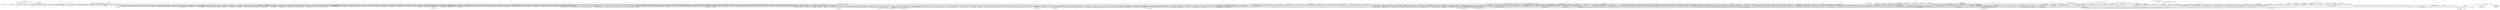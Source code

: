 digraph {
graph [overlap=false]
subgraph cluster_Moose_Meta_Role_Application_ToRole {
	label="Moose::Meta::Role::Application::ToRole";
	"Moose::Meta::Role::Application::ToRole::meta";
}
subgraph cluster_Moose_Meta_Role_Composite {
	label="Moose::Meta::Role::Composite";
	"Moose::Meta::Role::Composite::new";
	"Moose::Meta::Role::Composite::__ANON__[Moose/Meta/Role/Composite.pm:36]";
	"Moose::Meta::Role::Composite::application_role_summation_class";
	"Moose::Meta::Role::Composite::name";
	"Moose::Meta::Role::Composite::meta";
	"Moose::Meta::Role::Composite::add_method";
	"Moose::Meta::Role::Composite::_method_map";
	"Moose::Meta::Role::Composite::apply_params";
	"Moose::Meta::Role::Composite::_get_local_methods";
	"Moose::Meta::Role::Composite::_new";
}
subgraph cluster_List_MoreUtils {
	label="List::MoreUtils";
	"List::MoreUtils::all";
	"List::MoreUtils::any";
}
subgraph cluster_Moose_Meta_Role_Application_ToInstance {
	label="Moose::Meta::Role::Application::ToInstance";
	"Moose::Meta::Role::Application::ToInstance::meta";
	"Moose::Meta::Role::Application::ToInstance::__ANON__[Moose/Meta/Role/Application/ToInstance.pm:20]";
	"Moose::Meta::Role::Application::ToInstance::rebless_params";
	"Moose::Meta::Role::Application::ToInstance::_new";
	"Moose::Meta::Role::Application::ToInstance::apply";
}
subgraph cluster_Class_MOP_Module {
	label="Class::MOP::Module";
	"Class::MOP::Module::_instantiate_module";
	"Class::MOP::Module::identifier";
	"Class::MOP::Module::version";
	"Class::MOP::Module::authority";
	"Class::MOP::Module::create";
}
subgraph cluster_warnings {
	label="warnings";
	"warnings::unimport";
	"warnings::import";
}
subgraph cluster_Moose_Exporter {
	label="Moose::Exporter";
	"Moose::Exporter::__ANON__[Moose/Exporter.pm:133]";
	"Moose::Exporter::build_import_methods";
	"Moose::Exporter::BEGIN@13";
}
subgraph cluster_Moose_Meta_TypeConstraint_Enum {
	label="Moose::Meta::TypeConstraint::Enum";
	"Moose::Meta::TypeConstraint::Enum::meta";
}
subgraph cluster_XSLoader {
	label="XSLoader";
	"XSLoader::load";
}
subgraph cluster_Class_MOP_Mixin_HasMethods {
	label="Class::MOP::Mixin::HasMethods";
	"Class::MOP::Mixin::HasMethods::_full_method_map";
	"Class::MOP::Mixin::HasMethods::_add_meta_method";
	"Class::MOP::Mixin::HasMethods::get_method";
	"Class::MOP::Mixin::HasMethods::_code_is_mine";
	"Class::MOP::Mixin::HasMethods::has_method";
	"Class::MOP::Mixin::HasMethods::update_package_cache_flag";
	"Class::MOP::Mixin::HasMethods::add_method";
	"Class::MOP::Mixin::HasMethods::method_metaclass";
	"Class::MOP::Mixin::HasMethods::_get_maybe_raw_method";
	"Class::MOP::Mixin::HasMethods::wrapped_method_metaclass";
	"Class::MOP::Mixin::HasMethods::_method_map";
	"Class::MOP::Mixin::HasMethods::wrap_method_body";
}
subgraph cluster_Package_Stash_XS {
	label="Package::Stash::XS";
	"Package::Stash::XS::get_all_symbols";
	"Package::Stash::XS::new";
	"Package::Stash::XS::get_symbol";
	"Package::Stash::XS::has_symbol";
	"Package::Stash::XS::list_all_symbols";
	"Package::Stash::XS::add_symbol";
	"Package::Stash::XS::get_or_add_symbol";
}
subgraph cluster_Moose_Meta_Role {
	label="Moose::Meta::Role";
	"Moose::Meta::Role::get_required_methods_map";
	"Moose::Meta::Role::_new";
	"Moose::Meta::Role::initialize";
	"Moose::Meta::Role::__ANON__[Moose/Meta/Role.pm:308]";
	"Moose::Meta::Role::get_method_modifier_list";
	"Moose::Meta::Role::add_required_methods";
	"Moose::Meta::Role::add_attribute";
	"Moose::Meta::Role::application_to_instance_class";
	"Moose::Meta::Role::applied_attribute_metaclass";
	"Moose::Meta::Role::method_metaclass";
	"Moose::Meta::Role::required_method_metaclass";
	"Moose::Meta::Role::get_excluded_roles_list";
	"Moose::Meta::Role::BEGIN@22";
	"Moose::Meta::Role::BEGIN@19";
	"Moose::Meta::Role::get_excluded_roles_map";
	"Moose::Meta::Role::calculate_all_roles";
	"Moose::Meta::Role::add_before_method_modifier";
	"Moose::Meta::Role::__ANON__[Moose/Meta/Role.pm:400]";
	"Moose::Meta::Role::excludes_role";
	"Moose::Meta::Role::get_after_method_modifiers_map";
	"Moose::Meta::Role::BEGIN@21";
	"Moose::Meta::Role::get_override_method_modifiers_map";
	"Moose::Meta::Role::get_required_method_list";
	"Moose::Meta::Role::application_to_class_class";
	"Moose::Meta::Role::CORE:match";
	"Moose::Meta::Role::get_before_method_modifiers";
	"Moose::Meta::Role::meta";
	"Moose::Meta::Role::apply";
	"Moose::Meta::Role::get_before_method_modifiers_map";
	"Moose::Meta::Role::__ANON__[Moose/Meta/Role.pm:354]";
	"Moose::Meta::Role::get_around_method_modifiers_map";
	"Moose::Meta::Role::add_excluded_roles";
	"Moose::Meta::Role::get_roles";
	"Moose::Meta::Role::__ANON__[Moose/Meta/Role.pm:91]";
}
subgraph cluster_Moose_Util_TypeConstraints {
	label="Moose::Util::TypeConstraints";
	"Moose::Util::TypeConstraints::BEGIN@39";
	"Moose::Util::TypeConstraints::BEGIN@33";
	"Moose::Util::TypeConstraints::list_all_type_constraints";
	"Moose::Util::TypeConstraints::BEGIN@38";
	"Moose::Util::TypeConstraints::BEGIN@36";
	"Moose::Util::TypeConstraints::BEGIN@42";
	"Moose::Util::TypeConstraints::BEGIN@34";
	"Moose::Util::TypeConstraints::BEGIN@37";
}
subgraph cluster_Class_MOP_Method_Inlined {
	label="Class::MOP::Method::Inlined";
	"Class::MOP::Method::Inlined::_expected_method_class";
	"Class::MOP::Method::Inlined::can_be_inlined";
}
subgraph cluster_Moose {
	label="Moose";
	"Moose::BEGIN@38";
	"Moose::BEGIN@29";
	"Moose::BEGIN@30";
	"Moose::BEGIN@40";
	"Moose::BEGIN@39";
	"Moose::BEGIN@36";
	"Moose::BEGIN@37";
	"Moose::BEGIN@28";
	"Moose::BEGIN@42";
}
subgraph cluster_MooseX_Storage_Format_JSON {
	label="MooseX::Storage::Format::JSON";
	"MooseX::Storage::Format::JSON::meta";
}
subgraph cluster_namespace_autoclean {
	label="namespace::autoclean";
	"namespace::autoclean::__ANON__[namespace/autoclean.pm:57]";
}
subgraph cluster_Moose_Util_TypeConstraints_Builtins {
	label="Moose::Util::TypeConstraints::Builtins";
	"Moose::Util::TypeConstraints::Builtins::__ANON__[Moose/Util/TypeConstraints/Builtins.pm:66]";
	"Moose::Util::TypeConstraints::Builtins::__ANON__[Moose/Util/TypeConstraints/Builtins.pm:238]";
	"Moose::Util::TypeConstraints::Builtins::__ANON__[Moose/Util/TypeConstraints/Builtins.pm:83]";
	"Moose::Util::TypeConstraints::Builtins::__ANON__[Moose/Util/TypeConstraints/Builtins.pm:157]";
}
subgraph cluster_Class_MOP_Class_Immutable_Moose_Meta_Class {
	label="Class::MOP::Class::Immutable::Moose::Meta::Class";
	"Class::MOP::Class::Immutable::Moose::Meta::Class::class_precedence_list";
	"Class::MOP::Class::Immutable::Moose::Meta::Class::calculate_all_roles_with_inheritance";
	"Class::MOP::Class::Immutable::Moose::Meta::Class::get_all_attributes";
	"Class::MOP::Class::Immutable::Moose::Meta::Class::calculate_all_roles";
	"Class::MOP::Class::Immutable::Moose::Meta::Class::_method_map";
	"Class::MOP::Class::Immutable::Moose::Meta::Class::does_role";
	"Class::MOP::Class::Immutable::Moose::Meta::Class::superclasses";
	"Class::MOP::Class::Immutable::Moose::Meta::Class::is_immutable";
	"Class::MOP::Class::Immutable::Moose::Meta::Class::linearized_isa";
}
subgraph cluster_Moose_Meta_TypeConstraint_Parameterized {
	label="Moose::Meta::TypeConstraint::Parameterized";
	"Moose::Meta::TypeConstraint::Parameterized::meta";
	"Moose::Meta::TypeConstraint::Parameterized::_new";
	"Moose::Meta::TypeConstraint::Parameterized::_inline_check";
	"Moose::Meta::TypeConstraint::Parameterized::has_type_parameter";
	"Moose::Meta::TypeConstraint::Parameterized::inline_environment";
	"Moose::Meta::TypeConstraint::Parameterized::compile_type_constraint";
	"Moose::Meta::TypeConstraint::Parameterized::BEGIN@15";
	"Moose::Meta::TypeConstraint::Parameterized::has_parameterized_from";
	"Moose::Meta::TypeConstraint::Parameterized::parameterized_from";
	"Moose::Meta::TypeConstraint::Parameterized::can_be_inlined";
	"Moose::Meta::TypeConstraint::Parameterized::type_parameter";
}
subgraph cluster_Moose_Meta_Role_Application_RoleSummation {
	label="Moose::Meta::Role::Application::RoleSummation";
	"Moose::Meta::Role::Application::RoleSummation::check_required_methods";
	"Moose::Meta::Role::Application::RoleSummation::get_method_aliases_for_role";
	"Moose::Meta::Role::Application::RoleSummation::is_aliased_method";
	"Moose::Meta::Role::Application::RoleSummation::_new";
	"Moose::Meta::Role::Application::RoleSummation::apply_attributes";
	"Moose::Meta::Role::Application::RoleSummation::check_role_exclusions";
	"Moose::Meta::Role::Application::RoleSummation::role_params";
	"Moose::Meta::Role::Application::RoleSummation::apply_method_modifiers";
	"Moose::Meta::Role::Application::RoleSummation::meta";
	"Moose::Meta::Role::Application::RoleSummation::apply_override_method_modifiers";
	"Moose::Meta::Role::Application::RoleSummation::apply_methods";
	"Moose::Meta::Role::Application::RoleSummation::get_exclusions_for_role";
}
subgraph cluster_Moose_Meta_TypeConstraint_Registry {
	label="Moose::Meta::TypeConstraint::Registry";
	"Moose::Meta::TypeConstraint::Registry::type_constraints";
	"Moose::Meta::TypeConstraint::Registry::has_type_constraint";
	"Moose::Meta::TypeConstraint::Registry::meta";
	"Moose::Meta::TypeConstraint::Registry::add_type_constraint";
	"Moose::Meta::TypeConstraint::Registry::get_type_constraint";
}
subgraph cluster_Moose_Meta_Instance {
	label="Moose::Meta::Instance";
	"Moose::Meta::Instance::_new";
}
subgraph cluster_Moose_Meta_Mixin_AttributeCore {
	label="Moose::Meta::Mixin::AttributeCore";
	"Moose::Meta::Mixin::AttributeCore::has_trigger";
	"Moose::Meta::Mixin::AttributeCore::should_auto_deref";
	"Moose::Meta::Mixin::AttributeCore::type_constraint";
	"Moose::Meta::Mixin::AttributeCore::is_required";
	"Moose::Meta::Mixin::AttributeCore::should_coerce";
	"Moose::Meta::Mixin::AttributeCore::has_handles";
	"Moose::Meta::Mixin::AttributeCore::is_lazy";
	"Moose::Meta::Mixin::AttributeCore::handles";
	"Moose::Meta::Mixin::AttributeCore::_isa_metadata";
	"Moose::Meta::Mixin::AttributeCore::is_weak_ref";
	"Moose::Meta::Mixin::AttributeCore::has_type_constraint";
}
subgraph cluster_Moose_Meta_Role_Attribute {
	label="Moose::Meta::Role::Attribute";
	"Moose::Meta::Role::Attribute::original_role";
	"Moose::Meta::Role::Attribute::associated_role";
	"Moose::Meta::Role::Attribute::original_options";
	"Moose::Meta::Role::Attribute::attribute_for_class";
	"Moose::Meta::Role::Attribute::_original_role";
}
subgraph cluster_Scalar_Util {
	label="Scalar::Util";
	"Scalar::Util::blessed";
	"Scalar::Util::weaken";
}
subgraph cluster_UNIVERSAL {
	label="UNIVERSAL";
	"UNIVERSAL::isa";
	"UNIVERSAL::can";
}
subgraph cluster_Moose_Meta_TypeConstraint_Class {
	label="Moose::Meta::TypeConstraint::Class";
	"Moose::Meta::TypeConstraint::Class::meta";
	"Moose::Meta::TypeConstraint::Class::__ANON__[Moose/Meta/TypeConstraint/Class.pm:30]";
	"Moose::Meta::TypeConstraint::Class::class";
	"Moose::Meta::TypeConstraint::Class::_new";
}
subgraph cluster_MooseX_Storage_IO_File {
	label="MooseX::Storage::IO::File";
	"MooseX::Storage::IO::File::meta";
}
subgraph cluster_Class_MOP_Method_Wrapped {
	label="Class::MOP::Method::Wrapped";
	"Class::MOP::Method::Wrapped::wrap";
	"Class::MOP::Method::Wrapped::__ANON__[Class/MOP/Method/Wrapped.pm:162]";
	"Class::MOP::Method::Wrapped::__ANON__[Class/MOP/Method/Wrapped.pm:51]";
}
subgraph cluster_Moose_Meta_Class {
	label="Moose::Meta::Class";
	"Moose::Meta::Class::add_role";
	"Moose::Meta::Class::_process_new_attribute";
	"Moose::Meta::Class::_inline_check_required_attr";
	"Moose::Meta::Class::immutable_trait";
	"Moose::Meta::Class::initialize";
	"Moose::Meta::Class::_anon_package_prefix";
	"Moose::Meta::Class::create";
	"Moose::Meta::Class::error_class";
	"Moose::Meta::Class::CORE:sort";
	"Moose::Meta::Class::calculate_all_roles";
	"Moose::Meta::Class::_inline_triggers";
	"Moose::Meta::Class::_inline_create_error";
	"Moose::Meta::Class::_eval_environment";
	"Moose::Meta::Class::roles";
	"Moose::Meta::Class::excludes_role";
	"Moose::Meta::Class::add_role_application";
	"Moose::Meta::Class::calculate_all_roles_with_inheritance";
	"Moose::Meta::Class::_inline_init_attr_from_constructor";
	"Moose::Meta::Class::_inline_init_attr_from_default";
	"Moose::Meta::Class::superclasses";
	"Moose::Meta::Class::_call_all_triggers";
	"Moose::Meta::Class::_inline_slot_initializer";
	"Moose::Meta::Class::constructor_class";
	"Moose::Meta::Class::_inline_BUILDARGS";
	"Moose::Meta::Class::destructor_class";
	"Moose::Meta::Class::_anon_cache_key";
	"Moose::Meta::Class::_get_role_applications";
}
subgraph cluster_Moose_Meta_Class___ANON___SERIAL_1 {
	label="Moose::Meta::Class::__ANON__::SERIAL::1";
	"Moose::Meta::Class::__ANON__::SERIAL::1::meta";
	"Moose::Meta::Class::__ANON__::SERIAL::1::document";
	"Moose::Meta::Class::__ANON__::SERIAL::1::base_url";
	"Moose::Meta::Class::__ANON__::SERIAL::1::run";
}
subgraph cluster_Moose_Meta_Method_Destructor {
	label="Moose::Meta::Method::Destructor";
	"Moose::Meta::Method::Destructor::_generate_DEMOLISHALL";
	"Moose::Meta::Method::Destructor::_initialize_body";
}
subgraph cluster_PerlFu_JobQueue {
	label="PerlFu::JobQueue";
	"PerlFu::JobQueue::name";
	"PerlFu::JobQueue::CORE:qr";
	"PerlFu::JobQueue::enqueue";
	"PerlFu::JobQueue::DESTROY";
	"PerlFu::JobQueue::new";
	"PerlFu::JobQueue::dequeue";
	"PerlFu::JobQueue::meta";
	"PerlFu::JobQueue::confirm";
	"PerlFu::JobQueue::_build_kestrel";
	"PerlFu::JobQueue::kestrel";
}
subgraph cluster_MooseX_Storage_Engine {
	label="MooseX::Storage::Engine";
	"MooseX::Storage::Engine::collapse_object";
	"MooseX::Storage::Engine::class";
	"MooseX::Storage::Engine::storage";
	"MooseX::Storage::Engine::_has_object";
	"MooseX::Storage::Engine::expand_attribute";
	"MooseX::Storage::Engine::object";
	"MooseX::Storage::Engine::find_type_handler";
	"MooseX::Storage::Engine::seen";
	"MooseX::Storage::Engine::map_attributes";
	"MooseX::Storage::Engine::collapse_attribute_value";
	"MooseX::Storage::Engine::expand_attribute_value";
	"MooseX::Storage::Engine::check_for_cycle_in_collapse";
	"MooseX::Storage::Engine::collapse_attribute";
	"MooseX::Storage::Engine::expand_object";
}
subgraph cluster_Net_Kestrel {
	label="Net::Kestrel";
	"Net::Kestrel::_write_and_read";
	"Net::Kestrel::_connection";
	"Net::Kestrel::is_debug";
	"Net::Kestrel::CORE:match";
	"Net::Kestrel::CORE:readline";
	"Net::Kestrel::port";
	"Net::Kestrel::host";
	"Net::Kestrel::timeout";
	"Net::Kestrel::_build__connection";
}
subgraph cluster_PerlFu_Job {
	label="PerlFu::Job";
	"PerlFu::Job::new";
	"PerlFu::Job::params";
	"PerlFu::Job::meta";
	"PerlFu::Job::BEGIN@3";
	"PerlFu::Job::BUILD";
	"PerlFu::Job::DESTROY";
	"PerlFu::Job::name";
}
subgraph cluster_Class_MOP_Mixin {
	label="Class::MOP::Mixin";
	"Class::MOP::Mixin::meta";
}
subgraph cluster_PerlFu_Job_ProcessXML {
	label="PerlFu::Job::ProcessXML";
	"PerlFu::Job::ProcessXML::_build_document";
}
subgraph cluster_Class_MOP_Method_Accessor {
	label="Class::MOP::Method::Accessor";
	"Class::MOP::Method::Accessor::_generate_accessor_method_inline";
	"Class::MOP::Method::Accessor::_generate_predicate_method";
	"Class::MOP::Method::Accessor::_generate_writer_method_inline";
	"Class::MOP::Method::Accessor::_generate_accessor_method";
	"Class::MOP::Method::Accessor::_generate_clearer_method_inline";
	"Class::MOP::Method::Accessor::_initialize_body";
	"Class::MOP::Method::Accessor::accessor_type";
	"Class::MOP::Method::Accessor::_generate_reader_method_inline";
	"Class::MOP::Method::Accessor::_generate_reader_method";
	"Class::MOP::Method::Accessor::_generate_writer_method";
	"Class::MOP::Method::Accessor::associated_attribute";
	"Class::MOP::Method::Accessor::_generate_predicate_method_inline";
}
subgraph cluster_Sub_Exporter {
	label="Sub::Exporter";
	"Sub::Exporter::__ANON__[Sub/Exporter.pm:756]";
}
subgraph cluster_Moose_Meta_TypeConstraint_Parameterizable {
	label="Moose::Meta::TypeConstraint::Parameterizable";
	"Moose::Meta::TypeConstraint::Parameterizable::has_inline_generator";
	"Moose::Meta::TypeConstraint::Parameterizable::inline_generator";
	"Moose::Meta::TypeConstraint::Parameterizable::constraint_generator";
	"Moose::Meta::TypeConstraint::Parameterizable::parameterize";
	"Moose::Meta::TypeConstraint::Parameterizable::meta";
	"Moose::Meta::TypeConstraint::Parameterizable::generate_inline_for";
	"Moose::Meta::TypeConstraint::Parameterizable::_new";
	"Moose::Meta::TypeConstraint::Parameterizable::has_constraint_generator";
	"Moose::Meta::TypeConstraint::Parameterizable::generate_constraint_for";
}
subgraph cluster_Moose_Meta_TypeConstraint_DuckType {
	label="Moose::Meta::TypeConstraint::DuckType";
	"Moose::Meta::TypeConstraint::DuckType::meta";
}
subgraph cluster_Class_MOP_Object {
	label="Class::MOP::Object";
	"Class::MOP::Object::meta";
}
subgraph cluster_Class_MOP_Method_Meta {
	label="Class::MOP::Method::Meta";
	"Class::MOP::Method::Meta::wrap";
}
subgraph cluster_base {
	label="base";
	"base::import";
}
subgraph cluster_Class_MOP_Method_Generated {
	label="Class::MOP::Method::Generated";
	"Class::MOP::Method::Generated::is_inline";
	"Class::MOP::Method::Generated::_generate_description";
	"Class::MOP::Method::Generated::definition_context";
}
subgraph cluster_Moose_Util {
	label="Moose::Util";
	"Moose::Util::add_method_modifier";
}
subgraph cluster_strict {
	label="strict";
	"strict::import";
	"strict::unimport";
}
subgraph cluster_Devel_GlobalDestruction {
	label="Devel::GlobalDestruction";
	"Devel::GlobalDestruction::BEGIN@5";
	"Devel::GlobalDestruction::BEGIN@8";
	"Devel::GlobalDestruction::BEGIN@12";
	"Devel::GlobalDestruction::BEGIN@6";
}
subgraph cluster_Class_MOP_Instance {
	label="Class::MOP::Instance";
	"Class::MOP::Instance::create_instance";
	"Class::MOP::Instance::associated_metaclass";
	"Class::MOP::Instance::_class_name";
	"Class::MOP::Instance::rebless_instance_structure";
	"Class::MOP::Instance::new";
}
subgraph cluster_Class_MOP_Class {
	label="Class::MOP::Class";
	"Class::MOP::Class::linearized_isa";
	"Class::MOP::Class::find_attribute_by_name";
	"Class::MOP::Class::class_precedence_list";
	"Class::MOP::Class::_inline_constructor";
	"Class::MOP::Class::__ANON__[Class/MOP/Class.pm:1072]";
	"Class::MOP::Class::_inline_slot_initializer";
	"Class::MOP::Class::_inline_fallback_constructor";
	"Class::MOP::Class::create_anon_class";
	"Class::MOP::Class::get_all_attributes";
	"Class::MOP::Class::_immutable_metaclass";
	"Class::MOP::Class::immutable_trait";
	"Class::MOP::Class::_construct_instance";
	"Class::MOP::Class::_inline_default_value";
	"Class::MOP::Class::_single_metaclass_is_compatible";
	"Class::MOP::Class::_inline_preserve_weak_metaclasses";
	"Class::MOP::Class::create";
	"Class::MOP::Class::instance_metaclass";
	"Class::MOP::Class::superclasses";
	"Class::MOP::Class::constructor_name";
	"Class::MOP::Class::_immutable_options";
	"Class::MOP::Class::CORE:sort";
	"Class::MOP::Class::_check_metaclass_compatibility";
	"Class::MOP::Class::_inline_init_attr_from_constructor";
	"Class::MOP::Class::initialize";
	"Class::MOP::Class::_inline_init_attr_from_default";
	"Class::MOP::Class::destructor_class";
	"Class::MOP::Class::_construct_class_instance";
	"Class::MOP::Class::rebless_instance";
	"Class::MOP::Class::_real_ref_name";
	"Class::MOP::Class::_single_metaclass_can_be_made_compatible";
	"Class::MOP::Class::_inline_destructor";
	"Class::MOP::Class::get_all_methods";
	"Class::MOP::Class::_create_meta_instance";
	"Class::MOP::Class::_force_rebless_instance";
	"Class::MOP::Class::_superclasses_updated";
	"Class::MOP::Class::constructor_class";
	"Class::MOP::Class::_fixup_attributes_after_rebless";
	"Class::MOP::Class::new_object";
}
subgraph cluster_Class_MOP {
	label="Class::MOP";
	"Class::MOP::store_metaclass_by_name";
	"Class::MOP::__ANON__[Class/MOP.pm:132]";
	"Class::MOP::__ANON__[Class/MOP.pm:269]";
	"Class::MOP::__ANON__[Class/MOP.pm:177]";
	"Class::MOP::__ANON__[Class/MOP.pm:249]";
	"Class::MOP::__ANON__[Class/MOP.pm:478]";
	"Class::MOP::get_metaclass_by_name";
	"Class::MOP::__ANON__[Class/MOP.pm:222]";
}
subgraph cluster_MooseX_Storage {
	label="MooseX::Storage";
	"MooseX::Storage::meta";
	"MooseX::Storage::_expand_role";
	"MooseX::Storage::import";
}
subgraph cluster_Class_MOP_Method_Constructor {
	label="Class::MOP::Method::Constructor";
	"Class::MOP::Method::Constructor::_eval_environment";
	"Class::MOP::Method::Constructor::_generate_constructor_method_inline";
	"Class::MOP::Method::Constructor::_initialize_body";
	"Class::MOP::Method::Constructor::options";
	"Class::MOP::Method::Constructor::associated_metaclass";
}
subgraph cluster_Moose_Meta_Role_Method {
	label="Moose::Meta::Role::Method";
	"Moose::Meta::Role::Method::_new";
}
subgraph cluster_Moose_Meta_TypeConstraint_Role {
	label="Moose::Meta::TypeConstraint::Role";
	"Moose::Meta::TypeConstraint::Role::_create_hand_optimized_type_constraint";
	"Moose::Meta::TypeConstraint::Role::_new";
	"Moose::Meta::TypeConstraint::Role::__ANON__[Moose/Meta/TypeConstraint/Role.pm:32]";
	"Moose::Meta::TypeConstraint::Role::meta";
	"Moose::Meta::TypeConstraint::Role::role";
}
subgraph cluster_Moose_Meta_TypeCoercion_Union {
	label="Moose::Meta::TypeCoercion::Union";
	"Moose::Meta::TypeCoercion::Union::meta";
}
subgraph cluster_Moose_Meta_Method {
	label="Moose::Meta::Method";
	"Moose::Meta::Method::_new";
	"Moose::Meta::Method::_inline_throw_error";
}
subgraph cluster_Exporter {
	label="Exporter";
	"Exporter::import";
}
subgraph cluster_Class_MOP_Class_Immutable_Class_MOP_Class {
	label="Class::MOP::Class::Immutable::Class::MOP::Class";
	"Class::MOP::Class::Immutable::Class::MOP::Class::_method_map";
	"Class::MOP::Class::Immutable::Class::MOP::Class::get_meta_instance";
	"Class::MOP::Class::Immutable::Class::MOP::Class::get_all_attributes";
	"Class::MOP::Class::Immutable::Class::MOP::Class::class_precedence_list";
	"Class::MOP::Class::Immutable::Class::MOP::Class::is_immutable";
	"Class::MOP::Class::Immutable::Class::MOP::Class::linearized_isa";
	"Class::MOP::Class::Immutable::Class::MOP::Class::superclasses";
}
subgraph cluster_Class_MOP_Attribute {
	label="Class::MOP::Attribute";
	"Class::MOP::Attribute::_inline_instance_get";
	"Class::MOP::Attribute::associated_methods";
	"Class::MOP::Attribute::has_value";
	"Class::MOP::Attribute::get_value";
	"Class::MOP::Attribute::slots";
	"Class::MOP::Attribute::new";
	"Class::MOP::Attribute::__ANON__[Class/MOP/Attribute.pm:398]";
	"Class::MOP::Attribute::associated_class";
	"Class::MOP::Attribute::_inline_instance_has";
	"Class::MOP::Attribute::_inline_instance_clear";
	"Class::MOP::Attribute::install_accessors";
	"Class::MOP::Attribute::_set_initial_slot_value";
	"Class::MOP::Attribute::_accessor_description";
	"Class::MOP::Attribute::_inline_instance_set";
	"Class::MOP::Attribute::get_raw_value";
	"Class::MOP::Attribute::_process_accessors";
	"Class::MOP::Attribute::get_read_method";
}
subgraph cluster_Class_MOP_MiniTrait {
	label="Class::MOP::MiniTrait";
	"Class::MOP::MiniTrait::apply";
}
subgraph cluster_Moose_Object {
	label="Moose::Object";
	"Moose::Object::does";
	"Moose::Object::DESTROY";
}
subgraph cluster_main {
	label="main";
	"main::NULL";
	"main::BEGIN@4";
	"main::BEGIN@3";
	"main::RUNTIME";
}
subgraph cluster_Class_MOP_Class_ {
	label="Class::MOP::Class:";
	"Class::MOP::Class:::before";
	"Class::MOP::Class:::around";
}
subgraph cluster_MooseX_Storage_Basic {
	label="MooseX::Storage::Basic";
	"MooseX::Storage::Basic::_storage_construct_instance";
	"MooseX::Storage::Basic::meta";
}
subgraph cluster_Package_DeprecationManager {
	label="Package::DeprecationManager";
	"Package::DeprecationManager::__ANON__[Package/DeprecationManager.pm:61]";
}
subgraph cluster_Class_MOP_Package {
	label="Class::MOP::Package";
	"Class::MOP::Package::BEGIN@18";
	"Class::MOP::Package::BEGIN@16";
	"Class::MOP::Package::get_package_symbol";
	"Class::MOP::Package::BEGIN@11";
	"Class::MOP::Package::BEGIN@164";
	"Class::MOP::Package::BEGIN@13";
	"Class::MOP::Package::initialize";
	"Class::MOP::Package::has_package_symbol";
	"Class::MOP::Package::create_anon";
	"Class::MOP::Package::list_all_package_symbols";
	"Class::MOP::Package::get_all_package_symbols";
	"Class::MOP::Package::BEGIN@10";
	"Class::MOP::Package::_new";
	"Class::MOP::Package::BEGIN@95";
	"Class::MOP::Package::add_package_symbol";
	"Class::MOP::Package::_package_stash";
	"Class::MOP::Package::name";
	"Class::MOP::Package::BEGIN@14";
	"Class::MOP::Package::BEGIN@3";
	"Class::MOP::Package::create";
	"Class::MOP::Package::BEGIN@15";
	"Class::MOP::Package::get_or_add_package_symbol";
}
subgraph cluster_Moose_Meta_Role_Method_Required {
	label="Moose::Meta::Role::Method::Required";
	"Moose::Meta::Role::Method::Required::name";
	"Moose::Meta::Role::Method::Required::_new";
	"Moose::Meta::Role::Method::Required::new";
	"Moose::Meta::Role::Method::Required::meta";
}
subgraph cluster_Moose_Meta_Attribute {
	label="Moose::Meta::Attribute";
	"Moose::Meta::Attribute::_inline_throw_error";
	"Moose::Meta::Attribute::_eval_environment";
	"Moose::Meta::Attribute::_inline_generate_default";
	"Moose::Meta::Attribute::_make_delegation_method";
	"Moose::Meta::Attribute::_error_thrower";
	"Moose::Meta::Attribute::_find_delegate_metaclass";
	"Moose::Meta::Attribute::_call_builder";
	"Moose::Meta::Attribute::get_value";
	"Moose::Meta::Attribute::_process_accessors";
	"Moose::Meta::Attribute::new";
	"Moose::Meta::Attribute::_inline_get_old_value_for_trigger";
	"Moose::Meta::Attribute::_inline_init_from_default";
	"Moose::Meta::Attribute::_inline_trigger";
	"Moose::Meta::Attribute::install_accessors";
	"Moose::Meta::Attribute::_get_delegate_method_list";
	"Moose::Meta::Attribute::verify_against_type_constraint";
	"Moose::Meta::Attribute::install_delegation";
	"Moose::Meta::Attribute::_inline_check_constraint";
	"Moose::Meta::Attribute::initialize_instance_slot";
	"Moose::Meta::Attribute::_inline_check_coercion";
	"Moose::Meta::Attribute::_inline_init_slot";
	"Moose::Meta::Attribute::_inline_check_lazy";
	"Moose::Meta::Attribute::_new";
	"Moose::Meta::Attribute::_auto_deref";
	"Moose::Meta::Attribute::_canonicalize_handles";
	"Moose::Meta::Attribute::_coerce_and_verify";
	"Moose::Meta::Attribute::_check_associated_methods";
	"Moose::Meta::Attribute::_writer_value_needs_copy";
	"Moose::Meta::Attribute::_inline_weaken_value";
	"Moose::Meta::Attribute::_inline_check_required";
}
subgraph cluster_Class_MOP_Mixin_AttributeCore {
	label="Class::MOP::Mixin::AttributeCore";
	"Class::MOP::Mixin::AttributeCore::predicate";
	"Class::MOP::Mixin::AttributeCore::has_builder";
	"Class::MOP::Mixin::AttributeCore::has_initializer";
	"Class::MOP::Mixin::AttributeCore::has_default";
	"Class::MOP::Mixin::AttributeCore::has_accessor";
	"Class::MOP::Mixin::AttributeCore::name";
	"Class::MOP::Mixin::AttributeCore::clearer";
	"Class::MOP::Mixin::AttributeCore::has_reader";
	"Class::MOP::Mixin::AttributeCore::_set_insertion_order";
	"Class::MOP::Mixin::AttributeCore::definition_context";
	"Class::MOP::Mixin::AttributeCore::has_writer";
	"Class::MOP::Mixin::AttributeCore::reader";
	"Class::MOP::Mixin::AttributeCore::accessor";
	"Class::MOP::Mixin::AttributeCore::has_clearer";
	"Class::MOP::Mixin::AttributeCore::has_predicate";
	"Class::MOP::Mixin::AttributeCore::writer";
	"Class::MOP::Mixin::AttributeCore::init_arg";
	"Class::MOP::Mixin::AttributeCore::has_read_method";
	"Class::MOP::Mixin::AttributeCore::builder";
}
subgraph cluster_Class_MOP_Mixin_HasAttributes {
	label="Class::MOP::Mixin::HasAttributes";
	"Class::MOP::Mixin::HasAttributes::get_attribute_list";
	"Class::MOP::Mixin::HasAttributes::get_attribute";
	"Class::MOP::Mixin::HasAttributes::_attribute_map";
	"Class::MOP::Mixin::HasAttributes::add_attribute";
	"Class::MOP::Mixin::HasAttributes::has_attribute";
	"Class::MOP::Mixin::HasAttributes::attribute_metaclass";
}
subgraph cluster_Moose_Meta_Method_Accessor {
	label="Moose::Meta::Method::Accessor";
	"Moose::Meta::Method::Accessor::_error_thrower";
	"Moose::Meta::Method::Accessor::_eval_environment";
	"Moose::Meta::Method::Accessor::_instance_is_inlinable";
}
subgraph cluster_Class_MOP_Method {
	label="Class::MOP::Method";
	"Class::MOP::Method::name";
	"Class::MOP::Method::clone";
	"Class::MOP::Method::associated_metaclass";
	"Class::MOP::Method::body";
	"Class::MOP::Method::wrap";
	"Class::MOP::Method::package_name";
	"Class::MOP::Method::_set_original_method";
}
subgraph cluster_Moose_Meta_TypeConstraint {
	label="Moose::Meta::TypeConstraint";
	"Moose::Meta::TypeConstraint::__ANON__[Moose/Meta/TypeConstraint.pm:15]";
	"Moose::Meta::TypeConstraint::meta";
	"Moose::Meta::TypeConstraint::_inline_check";
	"Moose::Meta::TypeConstraint::hand_optimized_type_constraint";
	"Moose::Meta::TypeConstraint::check";
	"Moose::Meta::TypeConstraint::_set_constraint";
	"Moose::Meta::TypeConstraint::has_message";
	"Moose::Meta::TypeConstraint::_has_compiled_type_constraint";
	"Moose::Meta::TypeConstraint::_has_inlined_type_constraint";
	"Moose::Meta::TypeConstraint::_compiled_type_constraint";
	"Moose::Meta::TypeConstraint::_compile_hand_optimized_type_constraint";
	"Moose::Meta::TypeConstraint::equals";
	"Moose::Meta::TypeConstraint::__ANON__[Moose/Meta/TypeConstraint.pm:42]";
	"Moose::Meta::TypeConstraint::_actually_compile_type_constraint";
	"Moose::Meta::TypeConstraint::new";
	"Moose::Meta::TypeConstraint::_inline_environment";
	"Moose::Meta::TypeConstraint::__ANON__[Moose/Meta/TypeConstraint.pm:101]";
	"Moose::Meta::TypeConstraint::has_coercion";
	"Moose::Meta::TypeConstraint::is_subtype_of";
	"Moose::Meta::TypeConstraint::inline_environment";
	"Moose::Meta::TypeConstraint::_new";
	"Moose::Meta::TypeConstraint::parent";
	"Moose::Meta::TypeConstraint::can_be_inlined";
	"Moose::Meta::TypeConstraint::_default_message";
	"Moose::Meta::TypeConstraint::compile_type_constraint";
	"Moose::Meta::TypeConstraint::name";
	"Moose::Meta::TypeConstraint::has_parent";
	"Moose::Meta::TypeConstraint::constraint";
	"Moose::Meta::TypeConstraint::has_hand_optimized_type_constraint";
	"Moose::Meta::TypeConstraint::inlined";
}
subgraph cluster_Moose_Meta_Method_Delegation {
	label="Moose::Meta::Method::Delegation";
	"Moose::Meta::Method::Delegation::_initialize_body";
}
subgraph cluster_Moose_Meta_TypeConstraint_Union {
	label="Moose::Meta::TypeConstraint::Union";
	"Moose::Meta::TypeConstraint::Union::meta";
}
subgraph cluster_Moose_Meta_TypeCoercion {
	label="Moose::Meta::TypeCoercion";
	"Moose::Meta::TypeCoercion::BEGIN@14";
	"Moose::Meta::TypeCoercion::meta";
}
subgraph cluster_Moose_Meta_Role_Application {
	label="Moose::Meta::Role::Application";
	"Moose::Meta::Role::Application::new";
	"Moose::Meta::Role::Application::is_method_excluded";
	"Moose::Meta::Role::Application::get_method_aliases";
	"Moose::Meta::Role::Application::__ANON__[Moose/Meta/Role/Application.pm:23]";
	"Moose::Meta::Role::Application::is_method_aliased";
	"Moose::Meta::Role::Application::get_method_exclusions";
	"Moose::Meta::Role::Application::meta";
	"Moose::Meta::Role::Application::__ANON__[Moose/Meta/Role/Application.pm:16]";
}
subgraph cluster_Moose_Meta_Role_Application_ToClass {
	label="Moose::Meta::Role::Application::ToClass";
	"Moose::Meta::Role::Application::ToClass::meta";
	"Moose::Meta::Role::Application::ToClass::check_required_methods";
	"Moose::Meta::Role::Application::ToClass::_new";
	"Moose::Meta::Role::Application::ToClass::check_role_exclusions";
	"Moose::Meta::Role::Application::ToClass::apply_methods";
	"Moose::Meta::Role::Application::ToClass::apply_method_modifiers";
}
"Class::MOP::Package::BEGIN@15" -> "Sub::Exporter::__ANON__[Sub/Exporter.pm:756]";
"Moose::Meta::Attribute::_eval_environment" -> "Class::MOP::Mixin::AttributeCore::has_default";
"Moose::Meta::Attribute::_inline_init_from_default" -> "Class::MOP::Mixin::AttributeCore::has_default";
"Moose::Meta::Attribute::_inline_generate_default" -> "Class::MOP::Mixin::AttributeCore::has_default";
"Moose::Meta::Class::_inline_check_required_attr" -> "Class::MOP::Mixin::AttributeCore::has_default";
"Moose::Meta::Attribute::initialize_instance_slot" -> "Class::MOP::Mixin::AttributeCore::has_default";
"Class::MOP::Class::_inline_default_value" -> "Class::MOP::Mixin::AttributeCore::has_default";
"Moose::Meta::Attribute::get_value" -> "Class::MOP::Mixin::AttributeCore::has_default";
"Class::MOP::Class::find_attribute_by_name" -> "Class::MOP::Class::Immutable::Class::MOP::Class::linearized_isa";
"Class::MOP::Class::get_all_attributes" -> "Class::MOP::Class::Immutable::Class::MOP::Class::linearized_isa";
"Moose::Meta::TypeConstraint::Parameterized::_inline_check" -> "Moose::Meta::TypeConstraint::Parameterized::parameterized_from";
"Moose::Meta::TypeConstraint::Parameterized::can_be_inlined" -> "Moose::Meta::TypeConstraint::Parameterized::parameterized_from";
"Moose::Meta::TypeConstraint::Parameterized::inline_environment" -> "Moose::Meta::TypeConstraint::Parameterized::parameterized_from";
"Class::MOP::Mixin::HasAttributes::add_attribute" -> "Class::MOP::Mixin::AttributeCore::_set_insertion_order";
"MooseX::Storage::Engine::map_attributes" -> "MooseX::Storage::Engine::_has_object";
"Moose::Meta::Role::Composite::add_method" -> "Class::MOP::Method::package_name";
"Class::MOP::Mixin::HasMethods::add_method" -> "Class::MOP::Method::package_name";
"Class::MOP::MiniTrait::apply" -> "Class::MOP::Method::package_name";
"Moose::Meta::Attribute::_get_delegate_method_list" -> "Class::MOP::Method::package_name";
"MooseX::Storage::Engine::map_attributes" -> "Class::MOP::Class::Immutable::Moose::Meta::Class::get_all_attributes";
"Class::MOP::Class::_fixup_attributes_after_rebless" -> "Class::MOP::Class::Immutable::Moose::Meta::Class::get_all_attributes";
"Moose::Meta::Attribute::initialize_instance_slot" -> "Moose::Meta::Mixin::AttributeCore::is_lazy";
"Moose::Meta::Attribute::_inline_check_lazy" -> "Moose::Meta::Mixin::AttributeCore::is_lazy";
"Moose::Meta::Attribute::get_value" -> "Moose::Meta::Mixin::AttributeCore::is_lazy";
"Moose::Meta::Class::_inline_init_attr_from_default" -> "Moose::Meta::Mixin::AttributeCore::is_lazy";
"Class::MOP::Package::BEGIN@13" -> "Exporter::import";
"Class::MOP::Package::BEGIN@14" -> "Exporter::import";
"Class::MOP::Package::BEGIN@15" -> "Devel::GlobalDestruction::BEGIN@5";
"Class::MOP::Attribute::_process_accessors" -> "Class::MOP::Class::instance_metaclass";
"Class::MOP::Class::_check_metaclass_compatibility" -> "Class::MOP::Class::instance_metaclass";
"List::MoreUtils::all" -> "Class::MOP::Class::instance_metaclass";
"Class::MOP::Class::_create_meta_instance" -> "Class::MOP::Class::instance_metaclass";
"Class::MOP::Class::_single_metaclass_is_compatible" -> "Class::MOP::Class::instance_metaclass";
"Class::MOP::Class::_single_metaclass_can_be_made_compatible" -> "Class::MOP::Class::instance_metaclass";
"Moose::Meta::Method::Accessor::_instance_is_inlinable" -> "Class::MOP::Class::instance_metaclass";
"Moose::Meta::TypeConstraint::new" -> "Moose::Meta::TypeConstraint::Parameterizable::_new";
"Class::MOP::Class::_immutable_options" -> "Class::MOP::Class::constructor_name";
"Moose::BEGIN@30" -> "Moose::Meta::TypeCoercion::meta";
"PerlFu::Job::BEGIN@3" -> "Moose::Meta::TypeCoercion::meta";
"Moose::Meta::Attribute::_inline_generate_default" -> "Class::MOP::Mixin::AttributeCore::builder";
"Moose::Meta::Attribute::_call_builder" -> "Class::MOP::Mixin::AttributeCore::builder";
"Class::MOP::Class::superclasses" -> "Class::MOP::Class::_check_metaclass_compatibility";
"Moose::Meta::Role::_new" -> "Class::MOP::__ANON__[Class/MOP.pm:132]";
"Moose::Meta::Role::_new" -> "Class::MOP::__ANON__[Class/MOP.pm:249]";
"Moose::Meta::Role::Composite::_new" -> "Class::MOP::__ANON__[Class/MOP.pm:249]";
"Moose::Meta::Class::excludes_role" -> "Moose::Meta::Role::excludes_role";
"Moose::Meta::Role::Composite::add_method" -> "Moose::Meta::Role::Composite::_method_map";
"Moose::Meta::Role::Composite::_get_local_methods" -> "Moose::Meta::Role::Composite::_method_map";
"Moose::Meta::TypeConstraint::can_be_inlined" -> "Moose::Meta::TypeConstraint::_has_inlined_type_constraint";
"Moose::Meta::Role::Application::is_method_excluded" -> "Moose::Meta::Role::Application::get_method_exclusions";
"main::BEGIN@4" -> "PerlFu::JobQueue::meta";
"Moose::Meta::Role::Application::RoleSummation::_new" -> "Moose::Meta::Role::Application::__ANON__[Moose/Meta/Role/Application.pm:23]";
"Moose::Meta::Role::Application::ToClass::_new" -> "Moose::Meta::Role::Application::__ANON__[Moose/Meta/Role/Application.pm:23]";
"Moose::Meta::Role::Application::ToInstance::_new" -> "Moose::Meta::Role::Application::__ANON__[Moose/Meta/Role/Application.pm:23]";
"base::import" -> "Class::MOP::Package::BEGIN@10";
"Class::MOP::Class::superclasses" -> "Class::MOP::Class::_superclasses_updated";
"Class::MOP::Attribute::install_accessors" -> "Class::MOP::Mixin::AttributeCore::has_clearer";
"Class::MOP::Mixin::HasMethods::_get_maybe_raw_method" -> "Class::MOP::Class::Immutable::Moose::Meta::Class::_method_map";
"Moose::Meta::Role::_new" -> "Moose::Meta::Role::__ANON__[Moose/Meta/Role.pm:354]";
"Moose::Meta::Role::Composite::_new" -> "Moose::Meta::Role::__ANON__[Moose/Meta/Role.pm:354]";
"Class::MOP::Class::_check_metaclass_compatibility" -> "Class::MOP::Mixin::HasMethods::method_metaclass";
"Class::MOP::Class::_single_metaclass_is_compatible" -> "Class::MOP::Mixin::HasMethods::method_metaclass";
"List::MoreUtils::all" -> "Class::MOP::Mixin::HasMethods::method_metaclass";
"Class::MOP::Class::_single_metaclass_can_be_made_compatible" -> "Class::MOP::Mixin::HasMethods::method_metaclass";
"Class::MOP::Mixin::HasMethods::wrap_method_body" -> "Class::MOP::Mixin::HasMethods::method_metaclass";
"Moose::Meta::Class::__ANON__::SERIAL::1::run" -> "Class::MOP::Method::Wrapped::__ANON__[Class/MOP/Method/Wrapped.pm:51]";
"Class::MOP::Module::create" -> "Class::MOP::Package::create";
"Moose::Meta::TypeConstraint::equals" -> "Moose::Meta::TypeConstraint::has_hand_optimized_type_constraint";
"Moose::Meta::TypeConstraint::_actually_compile_type_constraint" -> "Moose::Meta::TypeConstraint::has_hand_optimized_type_constraint";
"Class::MOP::Class::superclasses" -> "Class::MOP::Package::get_or_add_package_symbol";
"Class::MOP::Module::version" -> "Class::MOP::Package::get_or_add_package_symbol";
"Class::MOP::Module::authority" -> "Class::MOP::Package::get_or_add_package_symbol";
"Class::MOP::Package::BEGIN@15" -> "Devel::GlobalDestruction::BEGIN@8";
"MooseX::Storage::Engine::collapse_object" -> "MooseX::Storage::Engine::storage";
"MooseX::Storage::Engine::expand_attribute" -> "MooseX::Storage::Engine::storage";
"MooseX::Storage::Engine::collapse_attribute" -> "MooseX::Storage::Engine::storage";
"MooseX::Storage::Engine::expand_object" -> "MooseX::Storage::Engine::storage";
"Moose::Util::TypeConstraints::BEGIN@38" -> "Moose::Meta::TypeConstraint::Enum::meta";
"MooseX::Storage::_expand_role" -> "MooseX::Storage::Format::JSON::meta";
"Moose::Util::TypeConstraints::BEGIN@33" -> "Moose::Meta::TypeConstraint::Union::meta";
"Moose::Meta::Role::Composite::apply_params" -> "Moose::Meta::Role::Composite::application_role_summation_class";
"base::import" -> "Class::MOP::Package::BEGIN@13";
"Moose::Meta::TypeConstraint::Parameterized::compile_type_constraint" -> "Moose::Meta::TypeConstraint::Parameterized::has_type_parameter";
"Moose::Meta::TypeConstraint::Parameterized::inline_environment" -> "Moose::Meta::TypeConstraint::Parameterized::has_type_parameter";
"Moose::BEGIN@39" -> "Moose::Meta::Role::Application::RoleSummation::meta";
"PerlFu::Job::BEGIN@3" -> "Moose::Meta::Role::Application::RoleSummation::meta";
"Class::MOP::Class:::around" -> "PerlFu::Job::name";
"PerlFu::Job::BUILD" -> "PerlFu::Job::name";
"main::RUNTIME" -> "Moose::Meta::Class::__ANON__::SERIAL::1::run";
"MooseX::Storage::meta" -> "Scalar::Util::blessed";
"Moose::Meta::TypeCoercion::Union::meta" -> "Scalar::Util::blessed";
"PerlFu::JobQueue::DESTROY" -> "Scalar::Util::blessed";
"Moose::Meta::TypeConstraint::_new" -> "Scalar::Util::blessed";
"PerlFu::JobQueue::new" -> "Scalar::Util::blessed";
"Moose::Meta::Class::__ANON__::SERIAL::1::meta" -> "Scalar::Util::blessed";
"Moose::Meta::Role::Application::ToClass::meta" -> "Scalar::Util::blessed";
"Moose::Meta::TypeConstraint::Parameterizable::_new" -> "Scalar::Util::blessed";
"Moose::Meta::TypeCoercion::meta" -> "Scalar::Util::blessed";
"Moose::Meta::TypeConstraint::Parameterized::_new" -> "Scalar::Util::blessed";
"PerlFu::Job::meta" -> "Scalar::Util::blessed";
"Class::MOP::Mixin::meta" -> "Scalar::Util::blessed";
"MooseX::Storage::Basic::meta" -> "Scalar::Util::blessed";
"PerlFu::JobQueue::meta" -> "Scalar::Util::blessed";
"Moose::Meta::Role::meta" -> "Scalar::Util::blessed";
"Moose::Meta::TypeConstraint::Parameterizable::meta" -> "Scalar::Util::blessed";
"Moose::Meta::Role::Method::Required::meta" -> "Scalar::Util::blessed";
"Moose::Meta::TypeConstraint::Enum::meta" -> "Scalar::Util::blessed";
"MooseX::Storage::Format::JSON::meta" -> "Scalar::Util::blessed";
"Moose::Meta::Method::_new" -> "Scalar::Util::blessed";
"Moose::Meta::TypeConstraint::Union::meta" -> "Scalar::Util::blessed";
"MooseX::Storage::IO::File::meta" -> "Scalar::Util::blessed";
"Moose::Meta::Role::_new" -> "Scalar::Util::blessed";
"Moose::Meta::TypeConstraint::Role::_new" -> "Scalar::Util::blessed";
"Moose::Meta::Instance::_new" -> "Scalar::Util::blessed";
"Moose::Meta::Role::Application::RoleSummation::meta" -> "Scalar::Util::blessed";
"Moose::Meta::Role::Composite::meta" -> "Scalar::Util::blessed";
"Moose::Meta::Role::Composite::_new" -> "Scalar::Util::blessed";
"Moose::Meta::TypeConstraint::Role::meta" -> "Scalar::Util::blessed";
"Moose::Meta::Role::Application::RoleSummation::_new" -> "Scalar::Util::blessed";
"Moose::Meta::Role::Method::Required::_new" -> "Scalar::Util::blessed";
"Moose::Meta::TypeConstraint::Parameterized::meta" -> "Scalar::Util::blessed";
"Moose::Meta::TypeConstraint::Class::_new" -> "Scalar::Util::blessed";
"Moose::Meta::TypeConstraint::Class::meta" -> "Scalar::Util::blessed";
"Net::Kestrel::_connection" -> "Scalar::Util::blessed";
"PerlFu::Job::new" -> "Scalar::Util::blessed";
"Moose::Meta::TypeConstraint::meta" -> "Scalar::Util::blessed";
"Moose::Meta::TypeConstraint::Registry::meta" -> "Scalar::Util::blessed";
"Class::MOP::Object::meta" -> "Scalar::Util::blessed";
"Moose::Meta::Role::Application::ToRole::meta" -> "Scalar::Util::blessed";
"Moose::Meta::Role::Application::meta" -> "Scalar::Util::blessed";
"PerlFu::JobQueue::kestrel" -> "Scalar::Util::blessed";
"Moose::Meta::Role::Application::ToClass::_new" -> "Scalar::Util::blessed";
"Moose::Meta::Role::Application::ToInstance::_new" -> "Scalar::Util::blessed";
"Moose::Meta::Attribute::_new" -> "Scalar::Util::blessed";
"Moose::Meta::TypeConstraint::DuckType::meta" -> "Scalar::Util::blessed";
"Moose::Meta::Role::Method::_new" -> "Scalar::Util::blessed";
"Moose::Meta::Role::Application::ToInstance::meta" -> "Scalar::Util::blessed";
"PerlFu::Job::DESTROY" -> "Scalar::Util::blessed";
"Class::MOP::Class::_check_metaclass_compatibility" -> "Class::MOP::Mixin::HasMethods::wrapped_method_metaclass";
"Class::MOP::Class::_single_metaclass_is_compatible" -> "Class::MOP::Mixin::HasMethods::wrapped_method_metaclass";
"List::MoreUtils::all" -> "Class::MOP::Mixin::HasMethods::wrapped_method_metaclass";
"Class::MOP::Class::_single_metaclass_can_be_made_compatible" -> "Class::MOP::Mixin::HasMethods::wrapped_method_metaclass";
"Class::MOP::Class::__ANON__[Class/MOP/Class.pm:1072]" -> "Class::MOP::Mixin::HasMethods::wrapped_method_metaclass";
"Moose::Meta::Role::Attribute::attribute_for_class" -> "Moose::Meta::Role::applied_attribute_metaclass";
"Class::MOP::Method::Constructor::_initialize_body" -> "Class::MOP::Method::Generated::is_inline";
"Class::MOP::Method::Accessor::_initialize_body" -> "Class::MOP::Method::Generated::is_inline";
"Moose::Meta::Role::Composite::new" -> "Moose::Meta::Role::Composite::_new";
"Class::MOP::Package::has_package_symbol" -> "Package::Stash::XS::has_symbol";
"Moose::Meta::Role::Application::ToClass::check_role_exclusions" -> "Moose::Meta::Role::get_excluded_roles_list";
"Moose::Meta::Role::Application::RoleSummation::check_role_exclusions" -> "Moose::Meta::Role::get_excluded_roles_list";
"Moose::Util::TypeConstraints::BEGIN@34" -> "Moose::Meta::TypeConstraint::Parameterized::meta";
"Moose::Meta::Role::Method::Required::new" -> "Moose::Meta::Role::Method::Required::_new";
"Net::Kestrel::_write_and_read" -> "Net::Kestrel::CORE:match";
"Moose::Meta::TypeConstraint::new" -> "Moose::Meta::TypeConstraint::Class::_new";
"Moose::Meta::Role::get_excluded_roles_list" -> "Moose::Meta::Role::get_excluded_roles_map";
"Moose::Meta::Role::excludes_role" -> "Moose::Meta::Role::get_excluded_roles_map";
"base::import" -> "Class::MOP::Package::BEGIN@3";
"Class::MOP::Class::_check_metaclass_compatibility" -> "Class::MOP::Class::superclasses";
"Class::MOP::Class::create" -> "Class::MOP::Class::superclasses";
"Class::MOP::Class:::around" -> "Class::MOP::Class::superclasses";
"Class::MOP::Class::_superclasses_updated" -> "Class::MOP::Class::superclasses";
"Moose::Meta::Class::superclasses" -> "Class::MOP::Class::superclasses";
"Moose::BEGIN@29" -> "Moose::Meta::TypeConstraint::meta";
"Moose::Meta::Class::__ANON__::SERIAL::1::document" -> "PerlFu::Job::ProcessXML::_build_document";
"Class::MOP::Package::get_or_add_package_symbol" -> "Package::Stash::XS::get_or_add_symbol";
"Moose::Meta::Class::_inline_create_error" -> "Class::MOP::Object::meta";
"Class::MOP::Method::Meta::wrap" -> "Class::MOP::Object::meta";
"Moose::Meta::Attribute::new" -> "Class::MOP::Object::meta";
"Moose::Meta::TypeCoercion::BEGIN@14" -> "Class::MOP::Object::meta";
"Class::MOP::Class::_immutable_metaclass" -> "Class::MOP::Object::meta";
"Class::MOP::Class::_construct_class_instance" -> "Class::MOP::Object::meta";
"PerlFu::Job::BEGIN@3" -> "Class::MOP::Object::meta";
"Moose::BEGIN@28" -> "Class::MOP::Object::meta";
"Moose::Exporter::BEGIN@13" -> "Class::MOP::Object::meta";
"PerlFu::Job::BEGIN@3" -> "Moose::Meta::Role::Application::ToRole::meta";
"PerlFu::Job::ProcessXML::_build_document" -> "PerlFu::Job::params";
"Moose::Meta::Role::Application::ToInstance::apply" -> "Moose::Meta::Role::Application::ToInstance::rebless_params";
"Moose::Meta::Role::Application::RoleSummation::_new" -> "Moose::Meta::Role::Application::__ANON__[Moose/Meta/Role/Application.pm:16]";
"Moose::Meta::Role::Application::ToClass::_new" -> "Moose::Meta::Role::Application::__ANON__[Moose/Meta/Role/Application.pm:16]";
"Moose::Meta::Role::Application::ToInstance::_new" -> "Moose::Meta::Role::Application::__ANON__[Moose/Meta/Role/Application.pm:16]";
"Class::MOP::Class::get_all_attributes" -> "Class::MOP::Class::Immutable::Moose::Meta::Class::linearized_isa";
"Moose::Meta::Class::calculate_all_roles_with_inheritance" -> "Class::MOP::Class::Immutable::Moose::Meta::Class::linearized_isa";
"Moose::Meta::TypeConstraint::Role::_create_hand_optimized_type_constraint" -> "Moose::Meta::TypeConstraint::Role::role";
"Moose::Meta::TypeConstraint::Role::__ANON__[Moose/Meta/TypeConstraint/Role.pm:32]" -> "Moose::Meta::TypeConstraint::Role::role";
"Class::MOP::Package::get_package_symbol" -> "Package::Stash::XS::get_symbol";
"Class::MOP::Method::Constructor::_generate_constructor_method_inline" -> "Class::MOP::Method::Constructor::options";
"Class::MOP::Attribute::install_accessors" -> "Class::MOP::Mixin::AttributeCore::reader";
"Class::MOP::Attribute::get_read_method" -> "Class::MOP::Mixin::AttributeCore::reader";
"Class::MOP::Mixin::HasMethods::_full_method_map" -> "Class::MOP::Package::list_all_package_symbols";
"namespace::autoclean::__ANON__[namespace/autoclean.pm:57]" -> "Class::MOP::Package::get_all_package_symbols";
"Moose::Meta::Role::apply" -> "Moose::Meta::Role::application_to_class_class";
"Moose::Meta::Role::Application::new" -> "Moose::Meta::Role::Application::ToInstance::_new";
"Class::MOP::Package::list_all_package_symbols" -> "Package::Stash::XS::list_all_symbols";
"Class::MOP::Attribute::new" -> "Moose::Meta::Attribute::_new";
"Moose::Util::TypeConstraints::BEGIN@39" -> "Moose::Meta::TypeConstraint::DuckType::meta";
"Moose::Meta::Role::_new" -> "Moose::Meta::Role::__ANON__[Moose/Meta/Role.pm:91]";
"Moose::Meta::Role::Composite::_new" -> "Moose::Meta::Role::__ANON__[Moose/Meta/Role.pm:91]";
"Class::MOP::Class::_single_metaclass_is_compatible" -> "Moose::Meta::Class::constructor_class";
"Class::MOP::Class::_check_metaclass_compatibility" -> "Moose::Meta::Class::constructor_class";
"Class::MOP::Class::_single_metaclass_can_be_made_compatible" -> "Moose::Meta::Class::constructor_class";
"Class::MOP::Class::_immutable_options" -> "Moose::Meta::Class::constructor_class";
"Moose::Meta::Role::Application::ToInstance::_new" -> "Moose::Meta::Role::Application::ToInstance::__ANON__[Moose/Meta/Role/Application/ToInstance.pm:20]";
"Class::MOP::Package::create" -> "Moose::Meta::Class::initialize";
"Moose::Meta::Attribute::_inline_init_from_default" -> "Class::MOP::Mixin::AttributeCore::has_builder";
"Moose::Meta::Attribute::_inline_generate_default" -> "Class::MOP::Mixin::AttributeCore::has_builder";
"Moose::Meta::Class::_inline_check_required_attr" -> "Class::MOP::Mixin::AttributeCore::has_builder";
"Moose::Meta::Attribute::initialize_instance_slot" -> "Class::MOP::Mixin::AttributeCore::has_builder";
"Class::MOP::Class::_inline_default_value" -> "Class::MOP::Mixin::AttributeCore::has_builder";
"Moose::Meta::Attribute::get_value" -> "Class::MOP::Mixin::AttributeCore::has_builder";
"Class::MOP::Class:::before" -> "Moose::Meta::Class::__ANON__::SERIAL::1::document";
"Net::Kestrel::_build__connection" -> "Net::Kestrel::host";
"Class::MOP::Method::Constructor::_eval_environment" -> "Class::MOP::Method::Constructor::associated_metaclass";
"Class::MOP::Method::Constructor::_generate_constructor_method_inline" -> "Class::MOP::Method::Constructor::associated_metaclass";
"Class::MOP::Method::Inlined::can_be_inlined" -> "Class::MOP::Method::Constructor::associated_metaclass";
"Moose::Exporter::__ANON__[Moose/Exporter.pm:133]" -> "Class::MOP::Package::has_package_symbol";
"Moose::Meta::Attribute::_process_accessors" -> "Class::MOP::Package::has_package_symbol";
"Moose::Exporter::build_import_methods" -> "Class::MOP::Package::has_package_symbol";
"Moose::Meta::TypeConstraint::Parameterized::compile_type_constraint" -> "Moose::Meta::TypeConstraint::Parameterized::type_parameter";
"Moose::Meta::TypeConstraint::Parameterized::_inline_check" -> "Moose::Meta::TypeConstraint::Parameterized::type_parameter";
"Moose::Meta::TypeConstraint::Parameterized::can_be_inlined" -> "Moose::Meta::TypeConstraint::Parameterized::type_parameter";
"Moose::Meta::TypeConstraint::Parameterizable::generate_constraint_for" -> "Moose::Meta::TypeConstraint::Parameterized::type_parameter";
"Moose::Meta::TypeConstraint::Parameterized::inline_environment" -> "Moose::Meta::TypeConstraint::Parameterized::type_parameter";
"Moose::Meta::TypeConstraint::Parameterizable::generate_inline_for" -> "Moose::Meta::TypeConstraint::Parameterizable::inline_generator";
"PerlFu::Job::DESTROY" -> "Moose::Object::DESTROY";
"Moose::Meta::TypeConstraint::new" -> "Moose::Meta::TypeConstraint::_new";
"Class::MOP::Instance::_class_name" -> "Class::MOP::Instance::associated_metaclass";
"MooseX::Storage::Engine::collapse_object" -> "Moose::Meta::Class::__ANON__::SERIAL::1::meta";
"MooseX::Storage::Engine::map_attributes" -> "Moose::Meta::Class::__ANON__::SERIAL::1::meta";
"Moose::Meta::Attribute::install_delegation" -> "Class::MOP::Method::name";
"Moose::Meta::Role::Application::ToClass::apply_methods" -> "Class::MOP::Method::name";
"Moose::Meta::Method::Delegation::_initialize_body" -> "Class::MOP::Method::name";
"Moose::Meta::Method::_inline_throw_error" -> "Class::MOP::Method::name";
"Moose::Meta::Role::Application::RoleSummation::apply_methods" -> "Class::MOP::Method::name";
"Class::MOP::MiniTrait::apply" -> "Class::MOP::Method::name";
"Class::MOP::Method::Inlined::can_be_inlined" -> "Class::MOP::Method::name";
"Moose::Meta::Attribute::_get_delegate_method_list" -> "Class::MOP::Method::name";
"Class::MOP::Class::get_all_methods" -> "Class::MOP::Method::name";
"Moose::Meta::Class::__ANON__::SERIAL::1::document" -> "UNIVERSAL::can";
"Net::Kestrel::_connection" -> "UNIVERSAL::can";
"PerlFu::JobQueue::kestrel" -> "UNIVERSAL::can";
"PerlFu::Job::ProcessXML::_build_document" -> "Moose::Meta::Class::__ANON__::SERIAL::1::base_url";
"Moose::Meta::Role::_new" -> "Moose::Meta::Role::__ANON__[Moose/Meta/Role.pm:400]";
"Moose::Meta::TypeConstraint::_compile_hand_optimized_type_constraint" -> "Moose::Meta::TypeConstraint::hand_optimized_type_constraint";
"Moose::Meta::TypeConstraint::Role::_create_hand_optimized_type_constraint" -> "Moose::Meta::TypeConstraint::hand_optimized_type_constraint";
"Moose::Meta::TypeConstraint::new" -> "Moose::Meta::TypeConstraint::Parameterized::_new";
"Class::MOP::Package::BEGIN@164" -> "strict::unimport";
"MooseX::Storage::_expand_role" -> "MooseX::Storage::Basic::meta";
"Class::MOP::Package::BEGIN@18" -> "base::import";
"Class::MOP::Attribute::install_accessors" -> "Class::MOP::Mixin::AttributeCore::has_accessor";
"Moose::Meta::Role::get_method_modifier_list" -> "Moose::Meta::Role::get_override_method_modifiers_map";
"Moose::Meta::Role::Attribute::original_role" -> "Moose::Meta::Role::Attribute::_original_role";
"Moose::Meta::Attribute::_eval_environment" -> "Moose::Meta::Mixin::AttributeCore::has_trigger";
"Moose::Meta::Attribute::_inline_get_old_value_for_trigger" -> "Moose::Meta::Mixin::AttributeCore::has_trigger";
"Moose::Meta::Class::_inline_triggers" -> "Moose::Meta::Mixin::AttributeCore::has_trigger";
"Moose::Meta::Attribute::_inline_trigger" -> "Moose::Meta::Mixin::AttributeCore::has_trigger";
"Moose::Meta::Class::_call_all_triggers" -> "Moose::Meta::Mixin::AttributeCore::has_trigger";
"Moose::Meta::Class::_eval_environment" -> "Moose::Meta::Mixin::AttributeCore::has_trigger";
"MooseX::Storage::Engine::map_attributes" -> "MooseX::Storage::Engine::class";
"MooseX::Storage::Engine::expand_attribute_value" -> "MooseX::Storage::Engine::class";
"Class::MOP::Class::Immutable::Class::MOP::Class::is_immutable" -> "Class::MOP::Method::Wrapped::__ANON__[Class/MOP/Method/Wrapped.pm:162]";
"Class::MOP::Class::Immutable::Moose::Meta::Class::calculate_all_roles" -> "Class::MOP::Method::Wrapped::__ANON__[Class/MOP/Method/Wrapped.pm:162]";
"PerlFu::Job::name" -> "Class::MOP::Method::Wrapped::__ANON__[Class/MOP/Method/Wrapped.pm:162]";
"Class::MOP::Class::Immutable::Moose::Meta::Class::does_role" -> "Class::MOP::Method::Wrapped::__ANON__[Class/MOP/Method/Wrapped.pm:162]";
"Class::MOP::Class::Immutable::Class::MOP::Class::class_precedence_list" -> "Class::MOP::Method::Wrapped::__ANON__[Class/MOP/Method/Wrapped.pm:162]";
"Class::MOP::Class::Immutable::Class::MOP::Class::linearized_isa" -> "Class::MOP::Method::Wrapped::__ANON__[Class/MOP/Method/Wrapped.pm:162]";
"Class::MOP::Class::Immutable::Moose::Meta::Class::is_immutable" -> "Class::MOP::Method::Wrapped::__ANON__[Class/MOP/Method/Wrapped.pm:162]";
"Class::MOP::Class::Immutable::Moose::Meta::Class::linearized_isa" -> "Class::MOP::Method::Wrapped::__ANON__[Class/MOP/Method/Wrapped.pm:162]";
"Class::MOP::Class::Immutable::Class::MOP::Class::get_meta_instance" -> "Class::MOP::Method::Wrapped::__ANON__[Class/MOP/Method/Wrapped.pm:162]";
"Class::MOP::Class::Immutable::Moose::Meta::Class::class_precedence_list" -> "Class::MOP::Method::Wrapped::__ANON__[Class/MOP/Method/Wrapped.pm:162]";
"Class::MOP::Class::Immutable::Moose::Meta::Class::calculate_all_roles_with_inheritance" -> "Class::MOP::Method::Wrapped::__ANON__[Class/MOP/Method/Wrapped.pm:162]";
"Class::MOP::Class::Immutable::Moose::Meta::Class::get_all_attributes" -> "Class::MOP::Method::Wrapped::__ANON__[Class/MOP/Method/Wrapped.pm:162]";
"Class::MOP::Class::Immutable::Class::MOP::Class::superclasses" -> "Class::MOP::Method::Wrapped::__ANON__[Class/MOP/Method/Wrapped.pm:162]";
"Class::MOP::Class::Immutable::Class::MOP::Class::_method_map" -> "Class::MOP::Method::Wrapped::__ANON__[Class/MOP/Method/Wrapped.pm:162]";
"Class::MOP::Class::Immutable::Moose::Meta::Class::_method_map" -> "Class::MOP::Method::Wrapped::__ANON__[Class/MOP/Method/Wrapped.pm:162]";
"Class::MOP::Class::Immutable::Class::MOP::Class::get_all_attributes" -> "Class::MOP::Method::Wrapped::__ANON__[Class/MOP/Method/Wrapped.pm:162]";
"Class::MOP::Class::Immutable::Moose::Meta::Class::superclasses" -> "Class::MOP::Method::Wrapped::__ANON__[Class/MOP/Method/Wrapped.pm:162]";
"PerlFu::JobQueue::confirm" -> "Class::MOP::Method::Wrapped::__ANON__[Class/MOP/Method/Wrapped.pm:162]";
"Moose::Meta::Role::Application::ToClass::apply_method_modifiers" -> "Moose::Meta::Role::get_before_method_modifiers";
"Class::MOP::Package::BEGIN@11" -> "warnings::import";
"Moose::Meta::Role::_new" -> "Class::MOP::__ANON__[Class/MOP.pm:177]";
"Moose::Meta::Role::Composite::_new" -> "Class::MOP::__ANON__[Class/MOP.pm:177]";
"Moose::Meta::Role::Application::RoleSummation::check_role_exclusions" -> "Moose::Meta::Role::add_excluded_roles";
"Moose::Meta::Method::_new" -> "Class::MOP::Class::new_object";
"base::import" -> "Class::MOP::Package::BEGIN@16";
"Class::MOP::Instance::create_instance" -> "Class::MOP::Instance::_class_name";
"Class::MOP::Mixin::HasMethods::_get_maybe_raw_method" -> "Class::MOP::Package::get_package_symbol";
"Class::MOP::Package::initialize" -> "Moose::Meta::Role::_new";
"Moose::Meta::Role::get_required_method_list" -> "Moose::Meta::Role::get_required_methods_map";
"Moose::Meta::Role::add_required_methods" -> "Moose::Meta::Role::get_required_methods_map";
"Moose::Meta::TypeConstraint::new" -> "Moose::Meta::TypeConstraint::Role::_new";
"Moose::Meta::Class::_inline_check_required_attr" -> "Moose::Meta::Mixin::AttributeCore::is_required";
"Moose::Meta::Attribute::initialize_instance_slot" -> "Moose::Meta::Mixin::AttributeCore::is_required";
"Moose::Meta::Attribute::_inline_check_required" -> "Moose::Meta::Mixin::AttributeCore::is_required";
"Class::MOP::Instance::new" -> "Moose::Meta::Instance::_new";
"Net::Kestrel::_build__connection" -> "Net::Kestrel::port";
"Moose::Object::does" -> "Class::MOP::Class::Immutable::Moose::Meta::Class::does_role";
"Class::MOP::Method::Accessor::_generate_accessor_method_inline" -> "Class::MOP::Method::Accessor::associated_attribute";
"Moose::Meta::Method::Accessor::_error_thrower" -> "Class::MOP::Method::Accessor::associated_attribute";
"Class::MOP::Method::Accessor::_generate_writer_method_inline" -> "Class::MOP::Method::Accessor::associated_attribute";
"Class::MOP::Method::Accessor::_generate_predicate_method" -> "Class::MOP::Method::Accessor::associated_attribute";
"Class::MOP::Method::Accessor::_generate_accessor_method" -> "Class::MOP::Method::Accessor::associated_attribute";
"Moose::Meta::Method::Accessor::_eval_environment" -> "Class::MOP::Method::Accessor::associated_attribute";
"Class::MOP::Method::Accessor::_generate_clearer_method_inline" -> "Class::MOP::Method::Accessor::associated_attribute";
"Moose::Meta::Method::Accessor::_instance_is_inlinable" -> "Class::MOP::Method::Accessor::associated_attribute";
"Moose::Meta::Attribute::_process_accessors" -> "Class::MOP::Method::Accessor::associated_attribute";
"Class::MOP::Method::Accessor::_generate_reader_method" -> "Class::MOP::Method::Accessor::associated_attribute";
"Class::MOP::Method::Accessor::_generate_reader_method_inline" -> "Class::MOP::Method::Accessor::associated_attribute";
"Class::MOP::Method::Accessor::_generate_writer_method" -> "Class::MOP::Method::Accessor::associated_attribute";
"Class::MOP::Method::Accessor::_generate_predicate_method_inline" -> "Class::MOP::Method::Accessor::associated_attribute";
"Class::MOP::Mixin::HasMethods::has_method" -> "Class::MOP::Mixin::HasMethods::_method_map";
"Class::MOP::Mixin::HasMethods::add_method" -> "Class::MOP::Mixin::HasMethods::_method_map";
"Class::MOP::Mixin::HasMethods::_full_method_map" -> "Class::MOP::Mixin::HasMethods::_method_map";
"Class::MOP::Mixin::HasMethods::_get_maybe_raw_method" -> "Class::MOP::Mixin::HasMethods::_method_map";
"Class::MOP::Class:::around" -> "Class::MOP::Mixin::HasMethods::_method_map";
"Class::MOP::Mixin::HasMethods::get_method" -> "Class::MOP::Mixin::HasMethods::_method_map";
"Class::MOP::Attribute::install_accessors" -> "Class::MOP::Mixin::AttributeCore::clearer";
"Moose::Meta::Role::apply" -> "Moose::Meta::Role::application_to_instance_class";
"Moose::Meta::TypeConstraint::Parameterizable::generate_constraint_for" -> "Moose::Meta::TypeConstraint::Parameterizable::has_constraint_generator";
"Moose::Meta::Class::_process_new_attribute" -> "Class::MOP::Mixin::HasAttributes::attribute_metaclass";
"Class::MOP::Class::_check_metaclass_compatibility" -> "Class::MOP::Mixin::HasAttributes::attribute_metaclass";
"Class::MOP::Class::_single_metaclass_is_compatible" -> "Class::MOP::Mixin::HasAttributes::attribute_metaclass";
"List::MoreUtils::all" -> "Class::MOP::Mixin::HasAttributes::attribute_metaclass";
"Class::MOP::Mixin::HasAttributes::add_attribute" -> "Class::MOP::Mixin::HasAttributes::attribute_metaclass";
"Class::MOP::Class::_single_metaclass_can_be_made_compatible" -> "Class::MOP::Mixin::HasAttributes::attribute_metaclass";
"Class::MOP::Class::linearized_isa" -> "Class::MOP::Package::name";
"Moose::Meta::Attribute::_inline_throw_error" -> "Class::MOP::Package::name";
"Class::MOP::Class::class_precedence_list" -> "Class::MOP::Package::name";
"Class::MOP::Mixin::HasMethods::_full_method_map" -> "Class::MOP::Package::name";
"Moose::Meta::Role::Application::ToClass::check_role_exclusions" -> "Class::MOP::Package::name";
"Moose::Meta::Attribute::_make_delegation_method" -> "Class::MOP::Package::name";
"Class::MOP::Instance::_class_name" -> "Class::MOP::Package::name";
"Moose::Meta::Method::Destructor::_initialize_body" -> "Class::MOP::Package::name";
"Moose::Meta::Role::Application::RoleSummation::check_role_exclusions" -> "Class::MOP::Package::name";
"Class::MOP::Class::_inline_constructor" -> "Class::MOP::Package::name";
"Class::MOP::Class::__ANON__[Class/MOP/Class.pm:1072]" -> "Class::MOP::Package::name";
"Class::MOP::Mixin::HasMethods::_add_meta_method" -> "Class::MOP::Package::name";
"Class::MOP::Class::_inline_fallback_constructor" -> "Class::MOP::Package::name";
"Class::MOP::Mixin::HasMethods::update_package_cache_flag" -> "Class::MOP::Package::name";
"Moose::Meta::Method::_inline_throw_error" -> "Class::MOP::Package::name";
"Moose::Meta::Role::Application::RoleSummation::get_exclusions_for_role" -> "Class::MOP::Package::name";
"Class::MOP::Class::_construct_instance" -> "Class::MOP::Package::name";
"Class::MOP::Mixin::HasMethods::wrap_method_body" -> "Class::MOP::Package::name";
"Moose::Meta::Class::calculate_all_roles" -> "Class::MOP::Package::name";
"Moose::Meta::Attribute::install_delegation" -> "Class::MOP::Package::name";
"Class::MOP::Class::_inline_preserve_weak_metaclasses" -> "Class::MOP::Package::name";
"Moose::Meta::Class::calculate_all_roles_with_inheritance" -> "Class::MOP::Package::name";
"Class::MOP::Class::superclasses" -> "Class::MOP::Package::name";
"Moose::Meta::Role::calculate_all_roles" -> "Class::MOP::Package::name";
"Class::MOP::Method::Inlined::can_be_inlined" -> "Class::MOP::Package::name";
"Moose::Meta::Role::Composite::new" -> "Class::MOP::Package::name";
"Class::MOP::Module::_instantiate_module" -> "Class::MOP::Package::name";
"Class::MOP::Class::rebless_instance" -> "Class::MOP::Package::name";
"Class::MOP::Attribute::__ANON__[Class/MOP/Attribute.pm:398]" -> "Class::MOP::Package::name";
"Class::MOP::Class::_inline_destructor" -> "Class::MOP::Package::name";
"Class::MOP::Instance::rebless_instance_structure" -> "Class::MOP::Package::name";
"Moose::Meta::Role::Application::RoleSummation::is_aliased_method" -> "Class::MOP::Package::name";
"Moose::Meta::Role::Application::RoleSummation::get_method_aliases_for_role" -> "Class::MOP::Package::name";
"Class::MOP::Module::identifier" -> "Class::MOP::Package::name";
"Class::MOP::Class::_force_rebless_instance" -> "Class::MOP::Package::name";
"Class::MOP::Attribute::_accessor_description" -> "Class::MOP::Package::name";
"Class::MOP::Attribute::_process_accessors" -> "Class::MOP::Package::name";
"Class::MOP::Mixin::HasMethods::_code_is_mine" -> "Class::MOP::Package::name";
"Class::MOP::Package::_package_stash" -> "Class::MOP::Package::name";
"Class::MOP::Mixin::HasMethods::add_method" -> "Class::MOP::Package::name";
"Class::MOP::Class:::around" -> "Class::MOP::Package::name";
"Moose::Meta::Class::_anon_cache_key" -> "Class::MOP::Package::name";
"Class::MOP::Class::new_object" -> "Class::MOP::Package::name";
"Moose::Meta::TypeConstraint::Parameterized::can_be_inlined" -> "Moose::Meta::TypeConstraint::Parameterized::has_parameterized_from";
"Moose::Meta::TypeConstraint::Parameterized::inline_environment" -> "Moose::Meta::TypeConstraint::Parameterized::has_parameterized_from";
"main::RUNTIME" -> "PerlFu::JobQueue::confirm";
"Moose::Meta::Class::add_role_application" -> "Moose::Meta::Class::_get_role_applications";
"MooseX::Storage::Basic::_storage_construct_instance" -> "PerlFu::Job::new";
"main::RUNTIME" -> "PerlFu::Job::new";
"Moose::Meta::Attribute::_check_associated_methods" -> "Class::MOP::Attribute::associated_methods";
"Moose::Meta::Role::Composite::_new" -> "Moose::Meta::Role::Composite::__ANON__[Moose/Meta/Role/Composite.pm:36]";
"Moose::Meta::Method::_new" -> "Class::MOP::Class::initialize";
"Moose::Meta::TypeConstraint::Enum::meta" -> "Class::MOP::Class::initialize";
"MooseX::Storage::Format::JSON::meta" -> "Class::MOP::Class::initialize";
"Moose::Meta::TypeConstraint::Union::meta" -> "Class::MOP::Class::initialize";
"MooseX::Storage::IO::File::meta" -> "Class::MOP::Class::initialize";
"Moose::Meta::Role::Application::RoleSummation::meta" -> "Class::MOP::Class::initialize";
"Moose::Meta::Role::Composite::meta" -> "Class::MOP::Class::initialize";
"MooseX::Storage::meta" -> "Class::MOP::Class::initialize";
"Moose::Meta::TypeConstraint::Role::meta" -> "Class::MOP::Class::initialize";
"Moose::Meta::TypeCoercion::Union::meta" -> "Class::MOP::Class::initialize";
"Moose::Meta::TypeConstraint::Parameterized::meta" -> "Class::MOP::Class::initialize";
"Moose::Meta::Role::Application::ToClass::meta" -> "Class::MOP::Class::initialize";
"Moose::Meta::Class::__ANON__::SERIAL::1::meta" -> "Class::MOP::Class::initialize";
"Moose::Meta::TypeConstraint::Class::meta" -> "Class::MOP::Class::initialize";
"Moose::Meta::TypeCoercion::meta" -> "Class::MOP::Class::initialize";
"Moose::Meta::TypeConstraint::meta" -> "Class::MOP::Class::initialize";
"Moose::Meta::TypeConstraint::Registry::meta" -> "Class::MOP::Class::initialize";
"PerlFu::Job::meta" -> "Class::MOP::Class::initialize";
"MooseX::Storage::Basic::meta" -> "Class::MOP::Class::initialize";
"Class::MOP::Mixin::meta" -> "Class::MOP::Class::initialize";
"Class::MOP::Object::meta" -> "Class::MOP::Class::initialize";
"Moose::Meta::Role::Application::ToRole::meta" -> "Class::MOP::Class::initialize";
"PerlFu::JobQueue::meta" -> "Class::MOP::Class::initialize";
"Moose::Meta::Role::Application::meta" -> "Class::MOP::Class::initialize";
"Moose::Meta::Role::meta" -> "Class::MOP::Class::initialize";
"Moose::Meta::TypeConstraint::DuckType::meta" -> "Class::MOP::Class::initialize";
"Moose::Meta::TypeConstraint::Parameterizable::meta" -> "Class::MOP::Class::initialize";
"Moose::Meta::Role::Application::ToInstance::meta" -> "Class::MOP::Class::initialize";
"Class::MOP::Package::create" -> "Class::MOP::Class::initialize";
"Moose::Meta::Role::Method::Required::meta" -> "Class::MOP::Class::initialize";
"Class::MOP::Method::Generated::_generate_description" -> "Class::MOP::Method::Generated::definition_context";
"Moose::Meta::TypeConstraint::compile_type_constraint" -> "Moose::Meta::TypeConstraint::_compiled_type_constraint";
"Moose::Util::TypeConstraints::Builtins::__ANON__[Moose/Util/TypeConstraints/Builtins.pm:238]" -> "Moose::Meta::TypeConstraint::_compiled_type_constraint";
"Moose::Meta::Class::_eval_environment" -> "Moose::Meta::TypeConstraint::_compiled_type_constraint";
"Moose::Meta::TypeConstraint::check" -> "Moose::Meta::TypeConstraint::_compiled_type_constraint";
"Class::MOP::Class::create_anon_class" -> "Class::MOP::Package::create_anon";
"Class::MOP::Attribute::install_accessors" -> "Class::MOP::Mixin::AttributeCore::accessor";
"Moose::Meta::TypeConstraint::Parameterizable::_new" -> "Moose::Meta::TypeConstraint::__ANON__[Moose/Meta/TypeConstraint.pm:101]";
"Moose::Meta::TypeConstraint::Parameterized::_new" -> "Moose::Meta::TypeConstraint::__ANON__[Moose/Meta/TypeConstraint.pm:101]";
"Moose::Meta::TypeConstraint::Role::_new" -> "Moose::Meta::TypeConstraint::__ANON__[Moose/Meta/TypeConstraint.pm:101]";
"Moose::Meta::TypeConstraint::_new" -> "Moose::Meta::TypeConstraint::__ANON__[Moose/Meta/TypeConstraint.pm:101]";
"Moose::Meta::TypeConstraint::Class::_new" -> "Moose::Meta::TypeConstraint::__ANON__[Moose/Meta/TypeConstraint.pm:101]";
"base::import" -> "Class::MOP::Package::BEGIN@95";
"Moose::Meta::Attribute::install_accessors" -> "Moose::Meta::Mixin::AttributeCore::has_handles";
"Class::MOP::Mixin::HasMethods::_get_maybe_raw_method" -> "Class::MOP::Class::Immutable::Class::MOP::Class::_method_map";
"Class::MOP::Mixin::HasMethods::get_method" -> "Class::MOP::Class::Immutable::Class::MOP::Class::_method_map";
"Class::MOP::Package::_package_stash" -> "Package::Stash::XS::new";
"PerlFu::Job::BEGIN@3" -> "Moose::Meta::Role::Application::ToInstance::meta";
"Moose::BEGIN@42" -> "Moose::Meta::Role::Application::ToInstance::meta";
"Class::MOP::Module::identifier" -> "Class::MOP::Module::version";
"Class::MOP::Package::BEGIN@10" -> "strict::import";
"Moose::Meta::TypeConstraint::Registry::has_type_constraint" -> "Moose::Meta::TypeConstraint::Registry::type_constraints";
"Moose::Util::TypeConstraints::list_all_type_constraints" -> "Moose::Meta::TypeConstraint::Registry::type_constraints";
"Moose::Meta::TypeConstraint::Registry::add_type_constraint" -> "Moose::Meta::TypeConstraint::Registry::type_constraints";
"Moose::Meta::TypeConstraint::Registry::get_type_constraint" -> "Moose::Meta::TypeConstraint::Registry::type_constraints";
"Class::MOP::Attribute::install_accessors" -> "Class::MOP::Mixin::AttributeCore::predicate";
"Class::MOP::Class::_immutable_metaclass" -> "Moose::Meta::Class::immutable_trait";
"Class::MOP::Class::_immutable_options" -> "Moose::Meta::Class::immutable_trait";
"Net::Kestrel::_write_and_read" -> "Net::Kestrel::CORE:readline";
"Moose::Meta::Mixin::AttributeCore::has_trigger" -> "Class::MOP::Attribute::has_value";
"Moose::Meta::Mixin::AttributeCore::has_handles" -> "Class::MOP::Attribute::has_value";
"Moose::Meta::Mixin::AttributeCore::has_type_constraint" -> "Class::MOP::Attribute::has_value";
"Moose::Meta::Class::calculate_all_roles_with_inheritance" -> "Class::MOP::Class::Immutable::Moose::Meta::Class::calculate_all_roles";
"Class::MOP::Method::Constructor::_eval_environment" -> "Class::MOP::Method::associated_metaclass";
"Class::MOP::Method::Constructor::_generate_constructor_method_inline" -> "Class::MOP::Method::associated_metaclass";
"Moose::Meta::Method::Destructor::_generate_DEMOLISHALL" -> "Class::MOP::Method::associated_metaclass";
"Moose::Meta::Method::_inline_throw_error" -> "Class::MOP::Method::associated_metaclass";
"Moose::Meta::Method::Destructor::_initialize_body" -> "Class::MOP::Method::associated_metaclass";
"Class::MOP::Method::Inlined::can_be_inlined" -> "Class::MOP::Method::associated_metaclass";
"Moose::Meta::Attribute::_eval_environment" -> "Moose::Meta::Mixin::AttributeCore::has_type_constraint";
"Moose::Meta::Attribute::verify_against_type_constraint" -> "Moose::Meta::Mixin::AttributeCore::has_type_constraint";
"Moose::Meta::Attribute::_inline_check_constraint" -> "Moose::Meta::Mixin::AttributeCore::has_type_constraint";
"Moose::Meta::Attribute::_inline_init_from_default" -> "Moose::Meta::Mixin::AttributeCore::has_type_constraint";
"Moose::Meta::Attribute::_canonicalize_handles" -> "Moose::Meta::Mixin::AttributeCore::has_type_constraint";
"Moose::Meta::Attribute::_coerce_and_verify" -> "Moose::Meta::Mixin::AttributeCore::has_type_constraint";
"MooseX::Storage::Engine::collapse_attribute_value" -> "Moose::Meta::Mixin::AttributeCore::has_type_constraint";
"MooseX::Storage::Engine::expand_attribute_value" -> "Moose::Meta::Mixin::AttributeCore::has_type_constraint";
"Moose::Meta::TypeConstraint::inline_environment" -> "Moose::Meta::TypeConstraint::_inline_environment";
"Net::Kestrel::_write_and_read" -> "Net::Kestrel::is_debug";
"main::RUNTIME" -> "PerlFu::JobQueue::new";
"Class::MOP::Attribute::install_accessors" -> "Class::MOP::Mixin::AttributeCore::has_predicate";
"Class::MOP::Package::BEGIN@95" -> "warnings::unimport";
"Moose::Meta::TypeConstraint::__ANON__[Moose/Meta/TypeConstraint.pm:15]" -> "Moose::Meta::TypeConstraint::name";
"MooseX::Storage::Engine::find_type_handler" -> "Moose::Meta::TypeConstraint::name";
"Moose::Meta::TypeConstraint::Registry::add_type_constraint" -> "Moose::Meta::TypeConstraint::name";
"Moose::Meta::TypeConstraint::new" -> "Moose::Meta::TypeConstraint::name";
"Moose::Meta::TypeConstraint::Parameterizable::parameterize" -> "Moose::Meta::TypeConstraint::name";
"Moose::Meta::TypeConstraint::Parameterizable::generate_constraint_for" -> "Moose::Meta::TypeConstraint::name";
"Moose::Util::add_method_modifier" -> "Moose::Meta::Role::add_before_method_modifier";
"Class::MOP::Class::class_precedence_list" -> "Class::MOP::Class::Immutable::Moose::Meta::Class::superclasses";
"Class::MOP::Class::_inline_slot_initializer" -> "Class::MOP::Mixin::AttributeCore::init_arg";
"Moose::Meta::Class::_inline_check_required_attr" -> "Class::MOP::Mixin::AttributeCore::init_arg";
"Moose::Meta::Attribute::initialize_instance_slot" -> "Class::MOP::Mixin::AttributeCore::init_arg";
"Class::MOP::Class::_inline_init_attr_from_constructor" -> "Class::MOP::Mixin::AttributeCore::init_arg";
"Class::MOP::Class::_fixup_attributes_after_rebless" -> "Class::MOP::Mixin::AttributeCore::init_arg";
"Moose::Meta::Attribute::new" -> "Class::MOP::Mixin::AttributeCore::init_arg";
"Moose::Meta::Class::_inline_init_attr_from_constructor" -> "Class::MOP::Mixin::AttributeCore::init_arg";
"Moose::Meta::TypeConstraint::_inline_check" -> "Moose::Meta::TypeConstraint::inlined";
"base::import" -> "Class::MOP::Package::BEGIN@18";
"Moose::Meta::Role::Attribute::original_role" -> "Moose::Meta::Role::Attribute::associated_role";
"MooseX::Storage::Engine::map_attributes" -> "PerlFu::Job::meta";
"main::BEGIN@3" -> "PerlFu::Job::meta";
"MooseX::Storage::import" -> "PerlFu::Job::meta";
"Class::MOP::Class::_single_metaclass_is_compatible" -> "Class::MOP::Class::destructor_class";
"List::MoreUtils::all" -> "Class::MOP::Class::destructor_class";
"Class::MOP::Class::_single_metaclass_can_be_made_compatible" -> "Class::MOP::Class::destructor_class";
"Class::MOP::Class::_immutable_options" -> "Class::MOP::Class::destructor_class";
"Class::MOP::Class::class_precedence_list" -> "Class::MOP::Class::Immutable::Moose::Meta::Class::class_precedence_list";
"Moose::Meta::Role::add_attribute" -> "Moose::Meta::Role::CORE:match";
"Class::MOP::Method::Meta::wrap" -> "Moose::Meta::Role::meta";
"Moose::BEGIN@36" -> "Moose::Meta::Role::meta";
"PerlFu::Job::BEGIN@3" -> "Moose::Meta::Role::meta";
"Moose::Meta::Class::add_role" -> "Moose::Meta::Class::roles";
"Moose::Meta::Class::excludes_role" -> "Moose::Meta::Class::roles";
"Moose::Meta::Class::calculate_all_roles" -> "Moose::Meta::Class::roles";
"Moose::Meta::TypeConstraint::Parameterized::BEGIN@15" -> "Moose::Meta::TypeConstraint::Parameterizable::meta";
"Class::MOP::Package::get_all_package_symbols" -> "Package::Stash::XS::get_all_symbols";
"Moose::Meta::Role::_new" -> "Class::MOP::__ANON__[Class/MOP.pm:269]";
"Moose::Meta::Role::Composite::_new" -> "Class::MOP::__ANON__[Class/MOP.pm:269]";
"MooseX::Storage::Engine::collapse_object" -> "MooseX::Storage::Engine::seen";
"MooseX::Storage::Engine::check_for_cycle_in_collapse" -> "MooseX::Storage::Engine::seen";
"MooseX::Storage::Engine::expand_object" -> "MooseX::Storage::Engine::seen";
"Moose::Meta::Role::BEGIN@22" -> "Moose::Meta::Role::Method::Required::meta";
"PerlFu::Job::BEGIN@3" -> "Moose::Meta::Role::Method::Required::meta";
"Moose::Meta::Role::BEGIN@21" -> "Moose::Meta::Role::Method::Required::meta";
"Moose::Meta::Role::_new" -> "Class::MOP::__ANON__[Class/MOP.pm:222]";
"Moose::Meta::Role::Composite::_new" -> "Class::MOP::__ANON__[Class/MOP.pm:222]";
"Class::MOP::Method::wrap" -> "Moose::Meta::Method::_new";
"Class::MOP::Package::BEGIN@16" -> "Package::DeprecationManager::__ANON__[Package/DeprecationManager.pm:61]";
"Moose::Meta::Role::_new" -> "Moose::Meta::Role::__ANON__[Moose/Meta/Role.pm:308]";
"Moose::Meta::Role::Composite::_new" -> "Moose::Meta::Role::__ANON__[Moose/Meta/Role.pm:308]";
"Moose::Meta::Attribute::_eval_environment" -> "Moose::Meta::TypeConstraint::has_message";
"Moose::Meta::Class::_eval_environment" -> "Moose::Meta::TypeConstraint::has_message";
"Moose::Meta::TypeConstraint::new" -> "Moose::Meta::TypeConstraint::has_message";
"Moose::Meta::TypeConstraint::Parameterized::compile_type_constraint" -> "Moose::Meta::TypeConstraint::_set_constraint";
"Moose::Meta::TypeConstraint::new" -> "Moose::Meta::TypeConstraint::_has_compiled_type_constraint";
"Moose::Util::TypeConstraints::BEGIN@37" -> "Moose::Meta::TypeConstraint::Role::meta";
"Net::Kestrel::_connection" -> "Net::Kestrel::_build__connection";
"Class::MOP::Attribute::_process_accessors" -> "Class::MOP::Mixin::AttributeCore::definition_context";
"main::BEGIN@4" -> "PerlFu::JobQueue::CORE:qr";
"Moose::Meta::Role::Application::new" -> "Moose::Meta::Role::Application::RoleSummation::_new";
"Class::MOP::Mixin::HasMethods::wrap_method_body" -> "Moose::Meta::Role::method_metaclass";
"Class::MOP::Package::initialize" -> "Class::MOP::store_metaclass_by_name";
"Moose::Meta::Attribute::_eval_environment" -> "Moose::Meta::TypeConstraint::_default_message";
"Moose::Meta::Class::_eval_environment" -> "Moose::Meta::TypeConstraint::_default_message";
"Moose::Meta::TypeConstraint::new" -> "Moose::Meta::TypeConstraint::_default_message";
"Moose::Util::TypeConstraints::BEGIN@36" -> "Moose::Meta::TypeConstraint::Class::meta";
"Class::MOP::Attribute::install_accessors" -> "Class::MOP::Mixin::AttributeCore::writer";
"Net::Kestrel::_write_and_read" -> "Net::Kestrel::_connection";
"PerlFu::JobQueue::dequeue" -> "PerlFu::JobQueue::name";
"PerlFu::JobQueue::enqueue" -> "PerlFu::JobQueue::name";
"Class::MOP::Class:::around" -> "PerlFu::JobQueue::name";
"Moose::Meta::TypeConstraint::Class::__ANON__[Moose/Meta/TypeConstraint/Class.pm:30]" -> "Moose::Meta::TypeConstraint::Class::class";
"Moose::Meta::Attribute::_eval_environment" -> "Moose::Meta::Mixin::AttributeCore::type_constraint";
"Moose::Meta::Attribute::verify_against_type_constraint" -> "Moose::Meta::Mixin::AttributeCore::type_constraint";
"Moose::Meta::Attribute::_inline_check_constraint" -> "Moose::Meta::Mixin::AttributeCore::type_constraint";
"MooseX::Storage::Engine::expand_attribute_value" -> "Moose::Meta::Mixin::AttributeCore::type_constraint";
"MooseX::Storage::Engine::collapse_attribute_value" -> "Moose::Meta::Mixin::AttributeCore::type_constraint";
"Moose::Meta::Class::_eval_environment" -> "Moose::Meta::Mixin::AttributeCore::type_constraint";
"Moose::Meta::Role::Composite::add_method" -> "Moose::Meta::Role::Composite::name";
"Moose::Meta::Role::Application::ToClass::check_role_exclusions" -> "Moose::Meta::Role::Composite::name";
"Class::MOP::Class:::around" -> "Moose::Meta::Role::Composite::name";
"Moose::Meta::Role::calculate_all_roles" -> "Moose::Meta::Role::Composite::name";
"Moose::Meta::Class::calculate_all_roles_with_inheritance" -> "Moose::Meta::Role::Composite::name";
"Moose::Meta::Class::calculate_all_roles" -> "Moose::Meta::Role::Composite::name";
"Moose::Exporter::build_import_methods" -> "Class::MOP::Package::initialize";
"Moose::Meta::Role::initialize" -> "Class::MOP::Package::initialize";
"Moose::Meta::Attribute::_canonicalize_handles" -> "Moose::Meta::Mixin::AttributeCore::handles";
"PerlFu::Job::BEGIN@3" -> "Moose::Meta::Role::Application::meta";
"Moose::BEGIN@38" -> "Moose::Meta::Role::Application::meta";
"Class::MOP::Class::_real_ref_name" -> "Class::MOP::Class::Immutable::Moose::Meta::Class::is_immutable";
"Class::MOP::Package::BEGIN@15" -> "XSLoader::load";
"Moose::Meta::Role::Application::new" -> "Moose::Meta::Role::Application::ToClass::_new";
"Moose::Meta::Attribute::_new" -> "Class::MOP::__ANON__[Class/MOP.pm:478]";
"Class::MOP::Class::class_precedence_list" -> "Class::MOP::Class::Immutable::Class::MOP::Class::superclasses";
"Class::MOP::Method::Accessor::_initialize_body" -> "Class::MOP::Method::Accessor::accessor_type";
"Class::MOP::Method::wrap" -> "Moose::Meta::Role::Method::_new";
"Class::MOP::Class::_create_meta_instance" -> "Class::MOP::Class::Immutable::Class::MOP::Class::get_all_attributes";
"Class::MOP::Class::_construct_instance" -> "Class::MOP::Class::Immutable::Class::MOP::Class::get_all_attributes";
"Moose::Meta::Attribute::new" -> "Class::MOP::Class::Immutable::Class::MOP::Class::get_all_attributes";
"base::import" -> "Class::MOP::Package::BEGIN@15";
"Class::MOP::Class::_real_ref_name" -> "Class::MOP::Class::Immutable::Class::MOP::Class::is_immutable";
"Class::MOP::Package::add_package_symbol" -> "Package::Stash::XS::add_symbol";
"base::import" -> "Class::MOP::Package::BEGIN@164";
"Class::MOP::Package::create_anon" -> "Moose::Meta::Class::_anon_package_prefix";
"Moose::Meta::Class::_inline_create_error" -> "Moose::Meta::Class::error_class";
"Class::MOP::Class::_single_metaclass_is_compatible" -> "Moose::Meta::Class::error_class";
"Class::MOP::Class::_check_metaclass_compatibility" -> "Moose::Meta::Class::error_class";
"Class::MOP::Class::_single_metaclass_can_be_made_compatible" -> "Moose::Meta::Class::error_class";
"MooseX::Storage::import" -> "MooseX::Storage::meta";
"Class::MOP::Class::class_precedence_list" -> "Class::MOP::Class::Immutable::Class::MOP::Class::class_precedence_list";
"Class::MOP::Class::_immutable_metaclass" -> "Class::MOP::Class::immutable_trait";
"Class::MOP::Class::_immutable_options" -> "Class::MOP::Class::immutable_trait";
"Moose::Meta::Attribute::_find_delegate_metaclass" -> "Moose::Meta::Mixin::AttributeCore::_isa_metadata";
"Net::Kestrel::_build__connection" -> "Net::Kestrel::timeout";
"Class::MOP::Package::create_anon" -> "Scalar::Util::weaken";
"Class::MOP::Attribute::install_accessors" -> "Class::MOP::Mixin::AttributeCore::has_writer";
"Moose::Meta::Role::add_required_methods" -> "Moose::Meta::Role::required_method_metaclass";
"main::NULL" -> "PerlFu::JobQueue::DESTROY";
"PerlFu::Job::BEGIN@3" -> "Moose::Meta::TypeCoercion::Union::meta";
"Moose::Meta::TypeConstraint::Parameterizable::generate_constraint_for" -> "Moose::Meta::TypeConstraint::Parameterizable::constraint_generator";
"Moose::BEGIN@40" -> "Moose::Meta::Role::Application::ToClass::meta";
"PerlFu::Job::BEGIN@3" -> "Moose::Meta::Role::Application::ToClass::meta";
"Class::MOP::Mixin::HasMethods::add_method" -> "Class::MOP::Package::add_package_symbol";
"Moose::Exporter::build_import_methods" -> "Class::MOP::Package::add_package_symbol";
"Moose::Meta::Role::Application::RoleSummation::check_required_methods" -> "Moose::Meta::Role::Method::Required::name";
"Moose::Meta::Role::Application::ToClass::check_required_methods" -> "Moose::Meta::Role::Method::Required::name";
"Moose::Meta::Role::add_required_methods" -> "Moose::Meta::Role::Method::Required::name";
"Class::MOP::Package::BEGIN@15" -> "Devel::GlobalDestruction::BEGIN@6";
"Class::MOP::Method::Inlined::can_be_inlined" -> "Class::MOP::Method::Inlined::_expected_method_class";
"PerlFu::Job::BEGIN@3" -> "Class::MOP::Mixin::meta";
"Moose::Meta::Role::BEGIN@19" -> "Class::MOP::Mixin::meta";
"Moose::Exporter::BEGIN@13" -> "Class::MOP::Mixin::meta";
"base::import" -> "Class::MOP::Mixin::meta";
"Moose::Meta::Attribute::_eval_environment" -> "Class::MOP::Mixin::AttributeCore::has_initializer";
"Class::MOP::Class::_inline_init_attr_from_default" -> "Class::MOP::Mixin::AttributeCore::has_initializer";
"Class::MOP::Class::_inline_init_attr_from_constructor" -> "Class::MOP::Mixin::AttributeCore::has_initializer";
"Class::MOP::Attribute::_set_initial_slot_value" -> "Class::MOP::Mixin::AttributeCore::has_initializer";
"Moose::Meta::Attribute::_inline_init_slot" -> "Class::MOP::Mixin::AttributeCore::has_initializer";
"List::MoreUtils::any" -> "Class::MOP::Mixin::AttributeCore::has_initializer";
"Moose::Meta::Class::_inline_init_attr_from_constructor" -> "Class::MOP::Mixin::AttributeCore::has_initializer";
"Moose::Meta::Role::Application::is_method_aliased" -> "Moose::Meta::Role::Application::get_method_aliases";
"Class::MOP::Class::superclasses" -> "UNIVERSAL::isa";
"Net::Kestrel::_connection" -> "UNIVERSAL::isa";
"PerlFu::JobQueue::kestrel" -> "UNIVERSAL::isa";
"Moose::Meta::Attribute::_eval_environment" -> "Class::MOP::Attribute::associated_class";
"Moose::Meta::Attribute::_inline_throw_error" -> "Class::MOP::Attribute::associated_class";
"Moose::Meta::Attribute::_make_delegation_method" -> "Class::MOP::Attribute::associated_class";
"Class::MOP::Attribute::_inline_instance_get" -> "Class::MOP::Attribute::associated_class";
"Moose::Meta::Attribute::_error_thrower" -> "Class::MOP::Attribute::associated_class";
"Moose::Meta::Method::Accessor::_instance_is_inlinable" -> "Class::MOP::Attribute::associated_class";
"Moose::Meta::Attribute::_process_accessors" -> "Class::MOP::Attribute::associated_class";
"Class::MOP::Attribute::__ANON__[Class/MOP/Attribute.pm:398]" -> "Class::MOP::Attribute::associated_class";
"Class::MOP::Attribute::_inline_instance_has" -> "Class::MOP::Attribute::associated_class";
"Moose::Meta::Attribute::install_delegation" -> "Class::MOP::Attribute::associated_class";
"Class::MOP::Attribute::_inline_instance_clear" -> "Class::MOP::Attribute::associated_class";
"Class::MOP::Attribute::install_accessors" -> "Class::MOP::Attribute::associated_class";
"Class::MOP::Attribute::_accessor_description" -> "Class::MOP::Attribute::associated_class";
"Class::MOP::Attribute::_inline_instance_set" -> "Class::MOP::Attribute::associated_class";
"Class::MOP::Attribute::_process_accessors" -> "Class::MOP::Attribute::associated_class";
"Moose::Meta::Attribute::_inline_weaken_value" -> "Class::MOP::Attribute::associated_class";
"Class::MOP::Attribute::install_accessors" -> "Class::MOP::Mixin::AttributeCore::has_reader";
"Class::MOP::Mixin::AttributeCore::has_read_method" -> "Class::MOP::Mixin::AttributeCore::has_reader";
"Class::MOP::Class::_construct_instance" -> "Class::MOP::Class::Immutable::Class::MOP::Class::get_meta_instance";
"Class::MOP::Attribute::has_value" -> "Class::MOP::Class::Immutable::Class::MOP::Class::get_meta_instance";
"Moose::Meta::Attribute::_inline_weaken_value" -> "Class::MOP::Class::Immutable::Class::MOP::Class::get_meta_instance";
"Class::MOP::Attribute::get_raw_value" -> "Class::MOP::Class::Immutable::Class::MOP::Class::get_meta_instance";
"Class::MOP::Attribute::_inline_instance_set" -> "Class::MOP::Class::Immutable::Class::MOP::Class::get_meta_instance";
"Moose::Meta::Role::Application::RoleSummation::check_required_methods" -> "Moose::Meta::Role::get_required_method_list";
"Moose::Meta::Role::Application::ToClass::check_required_methods" -> "Moose::Meta::Role::get_required_method_list";
"Moose::Meta::Attribute::_eval_environment" -> "Moose::Meta::TypeConstraint::has_coercion";
"Moose::Meta::Class::_eval_environment" -> "Moose::Meta::TypeConstraint::has_coercion";
"Moose::Meta::TypeConstraint::Parameterizable::generate_constraint_for" -> "Moose::Meta::TypeConstraint::has_coercion";
"Moose::Meta::TypeConstraint::_inline_check" -> "Moose::Meta::TypeConstraint::parent";
"Moose::Meta::TypeConstraint::is_subtype_of" -> "Moose::Meta::TypeConstraint::parent";
"Moose::Meta::TypeConstraint::inline_environment" -> "Moose::Meta::TypeConstraint::parent";
"Moose::Util::TypeConstraints::Builtins::__ANON__[Moose/Util/TypeConstraints/Builtins.pm:83]" -> "Moose::Meta::TypeConstraint::parent";
"Moose::Util::TypeConstraints::Builtins::__ANON__[Moose/Util/TypeConstraints/Builtins.pm:157]" -> "Moose::Meta::TypeConstraint::parent";
"Moose::Meta::TypeConstraint::can_be_inlined" -> "Moose::Meta::TypeConstraint::parent";
"Moose::Meta::TypeConstraint::Parameterizable::parameterize" -> "Moose::Meta::TypeConstraint::parent";
"MooseX::Storage::Engine::find_type_handler" -> "Moose::Meta::TypeConstraint::parent";
"Moose::Util::TypeConstraints::Builtins::__ANON__[Moose/Util/TypeConstraints/Builtins.pm:66]" -> "Moose::Meta::TypeConstraint::parent";
"Class::MOP::Class::_single_metaclass_is_compatible" -> "Class::MOP::Class::constructor_class";
"List::MoreUtils::all" -> "Class::MOP::Class::constructor_class";
"Class::MOP::Class::_single_metaclass_can_be_made_compatible" -> "Class::MOP::Class::constructor_class";
"Class::MOP::Class::_immutable_options" -> "Class::MOP::Class::constructor_class";
"Moose::Meta::Role::get_method_modifier_list" -> "Moose::Meta::Role::get_before_method_modifiers_map";
"Moose::Meta::Role::get_before_method_modifiers" -> "Moose::Meta::Role::get_before_method_modifiers_map";
"Moose::Meta::Role::add_before_method_modifier" -> "Moose::Meta::Role::get_before_method_modifiers_map";
"Moose::Meta::TypeConstraint::equals" -> "Moose::Meta::TypeConstraint::constraint";
"Moose::Meta::TypeConstraint::_inline_check" -> "Moose::Meta::TypeConstraint::constraint";
"Moose::Meta::TypeConstraint::inline_environment" -> "Moose::Meta::TypeConstraint::constraint";
"Moose::Meta::TypeConstraint::can_be_inlined" -> "Moose::Meta::TypeConstraint::constraint";
"Class::MOP::Class::_single_metaclass_is_compatible" -> "Moose::Meta::Class::destructor_class";
"Class::MOP::Class::_check_metaclass_compatibility" -> "Moose::Meta::Class::destructor_class";
"Class::MOP::Class::_single_metaclass_can_be_made_compatible" -> "Moose::Meta::Class::destructor_class";
"Class::MOP::Class::_immutable_options" -> "Moose::Meta::Class::destructor_class";
"Class::MOP::Module::identifier" -> "Class::MOP::Module::authority";
"Class::MOP::Package::create_anon" -> "Moose::Meta::Class::_anon_cache_key";
"Class::MOP::Mixin::HasAttributes::get_attribute" -> "Class::MOP::Mixin::HasAttributes::_attribute_map";
"Class::MOP::Mixin::HasAttributes::get_attribute_list" -> "Class::MOP::Mixin::HasAttributes::_attribute_map";
"Class::MOP::Class::get_all_attributes" -> "Class::MOP::Mixin::HasAttributes::_attribute_map";
"Class::MOP::Mixin::HasAttributes::add_attribute" -> "Class::MOP::Mixin::HasAttributes::_attribute_map";
"Class::MOP::Mixin::HasAttributes::has_attribute" -> "Class::MOP::Mixin::HasAttributes::_attribute_map";
"Class::MOP::Package::initialize" -> "Class::MOP::get_metaclass_by_name";
"PerlFu::Job::new" -> "PerlFu::Job::BUILD";
"MooseX::Storage::_expand_role" -> "MooseX::Storage::IO::File::meta";
"Moose::Meta::Attribute::_coerce_and_verify" -> "Moose::Meta::Mixin::AttributeCore::should_coerce";
"Moose::Meta::Attribute::_inline_check_coercion" -> "Moose::Meta::Mixin::AttributeCore::should_coerce";
"Moose::Meta::Attribute::_writer_value_needs_copy" -> "Moose::Meta::Mixin::AttributeCore::should_coerce";
"Moose::BEGIN@37" -> "Moose::Meta::Role::Composite::meta";
"PerlFu::Job::BEGIN@3" -> "Moose::Meta::Role::Composite::meta";
"Class::MOP::Package::BEGIN@15" -> "Devel::GlobalDestruction::BEGIN@12";
"PerlFu::JobQueue::kestrel" -> "PerlFu::JobQueue::_build_kestrel";
"Moose::Meta::Attribute::_inline_throw_error" -> "Class::MOP::Mixin::AttributeCore::name";
"Moose::Meta::Attribute::_inline_generate_default" -> "Class::MOP::Mixin::AttributeCore::name";
"Class::MOP::Class::CORE:sort" -> "Class::MOP::Mixin::AttributeCore::name";
"Class::MOP::Attribute::_inline_instance_get" -> "Class::MOP::Mixin::AttributeCore::name";
"Class::MOP::Attribute::has_value" -> "Class::MOP::Mixin::AttributeCore::name";
"Moose::Meta::Attribute::_process_accessors" -> "Class::MOP::Mixin::AttributeCore::name";
"Class::MOP::Attribute::slots" -> "Class::MOP::Mixin::AttributeCore::name";
"Moose::Meta::Class::CORE:sort" -> "Class::MOP::Mixin::AttributeCore::name";
"MooseX::Storage::Engine::collapse_attribute" -> "Class::MOP::Mixin::AttributeCore::name";
"Class::MOP::Attribute::_inline_instance_has" -> "Class::MOP::Mixin::AttributeCore::name";
"Class::MOP::Attribute::_inline_instance_clear" -> "Class::MOP::Mixin::AttributeCore::name";
"Moose::Meta::Attribute::_inline_check_constraint" -> "Class::MOP::Mixin::AttributeCore::name";
"Class::MOP::Attribute::_set_initial_slot_value" -> "Class::MOP::Mixin::AttributeCore::name";
"MooseX::Storage::Engine::expand_attribute" -> "Class::MOP::Mixin::AttributeCore::name";
"Class::MOP::Attribute::_accessor_description" -> "Class::MOP::Mixin::AttributeCore::name";
"Class::MOP::Attribute::_inline_instance_set" -> "Class::MOP::Mixin::AttributeCore::name";
"Moose::Meta::Role::Attribute::attribute_for_class" -> "Class::MOP::Mixin::AttributeCore::name";
"Class::MOP::Attribute::get_raw_value" -> "Class::MOP::Mixin::AttributeCore::name";
"Class::MOP::Mixin::HasAttributes::add_attribute" -> "Class::MOP::Mixin::AttributeCore::name";
"Class::MOP::Class::_fixup_attributes_after_rebless" -> "Class::MOP::Mixin::AttributeCore::name";
"Moose::Meta::Class::_inline_slot_initializer" -> "Class::MOP::Mixin::AttributeCore::name";
"Moose::Meta::Attribute::_inline_check_required" -> "Class::MOP::Mixin::AttributeCore::name";
"Moose::Meta::Attribute::_inline_weaken_value" -> "Class::MOP::Mixin::AttributeCore::name";
"Class::MOP::Package::initialize" -> "Class::MOP::Package::_new";
"MooseX::Storage::Engine::collapse_object" -> "MooseX::Storage::Engine::object";
"MooseX::Storage::Engine::map_attributes" -> "MooseX::Storage::Engine::object";
"MooseX::Storage::Engine::collapse_attribute_value" -> "MooseX::Storage::Engine::object";
"Moose::Meta::TypeConstraint::_inline_check" -> "Moose::Meta::TypeConstraint::has_parent";
"Moose::Meta::TypeConstraint::inline_environment" -> "Moose::Meta::TypeConstraint::has_parent";
"Moose::Meta::TypeConstraint::can_be_inlined" -> "Moose::Meta::TypeConstraint::has_parent";
"base::import" -> "Class::MOP::Package::BEGIN@14";
"Class::MOP::Method::clone" -> "Class::MOP::Method::_set_original_method";
"Moose::Meta::Attribute::initialize_instance_slot" -> "Moose::Meta::Mixin::AttributeCore::is_weak_ref";
"Moose::Meta::Attribute::_inline_weaken_value" -> "Moose::Meta::Mixin::AttributeCore::is_weak_ref";
"Moose::Util::TypeConstraints::BEGIN@42" -> "Moose::Meta::TypeConstraint::Registry::meta";
"base::import" -> "Class::MOP::Package::BEGIN@11";
"Moose::Meta::Attribute::_auto_deref" -> "Moose::Meta::Mixin::AttributeCore::should_auto_deref";
"Moose::Meta::Attribute::get_value" -> "Moose::Meta::Mixin::AttributeCore::should_auto_deref";
"Moose::Meta::Role::get_method_modifier_list" -> "Moose::Meta::Role::get_after_method_modifiers_map";
"Class::MOP::Package::create_anon" -> "Moose::Meta::Class::create";
"Moose::Meta::Mixin::AttributeCore::should_auto_deref" -> "Class::MOP::Attribute::get_value";
"Moose::Meta::Mixin::AttributeCore::is_required" -> "Class::MOP::Attribute::get_value";
"Moose::Meta::Mixin::AttributeCore::should_coerce" -> "Class::MOP::Attribute::get_value";
"Moose::Meta::Mixin::AttributeCore::is_weak_ref" -> "Class::MOP::Attribute::get_value";
"Moose::Meta::Mixin::AttributeCore::is_lazy" -> "Class::MOP::Attribute::get_value";
"Moose::Meta::TypeConstraint::Parameterized::_new" -> "Moose::Meta::TypeConstraint::__ANON__[Moose/Meta/TypeConstraint.pm:42]";
"Moose::Meta::TypeConstraint::_new" -> "Moose::Meta::TypeConstraint::__ANON__[Moose/Meta/TypeConstraint.pm:42]";
"Moose::Meta::Role::Attribute::attribute_for_class" -> "Moose::Meta::Role::Attribute::original_options";
"PerlFu::JobQueue::enqueue" -> "PerlFu::JobQueue::kestrel";
"PerlFu::JobQueue::dequeue" -> "PerlFu::JobQueue::kestrel";
"Class::MOP::Class:::around" -> "PerlFu::JobQueue::kestrel";
"Moose::Meta::TypeConstraint::Parameterizable::generate_inline_for" -> "Moose::Meta::TypeConstraint::Parameterizable::has_inline_generator";
"Moose::Meta::TypeConstraint::Parameterized::can_be_inlined" -> "Moose::Meta::TypeConstraint::Parameterizable::has_inline_generator";
"Moose::Meta::Role::Composite::add_method" -> "Class::MOP::Method::body";
"Class::MOP::Mixin::HasMethods::add_method" -> "Class::MOP::Method::body";
"Class::MOP::Method::Wrapped::wrap" -> "Class::MOP::Method::body";
"Class::MOP::MiniTrait::apply" -> "Class::MOP::Method::body";
"Class::MOP::Mixin::HasMethods::_method_map" -> "Class::MOP::Method::body";
"Moose::Meta::Class::_inline_BUILDARGS" -> "Class::MOP::Method::body";
"Class::MOP::Class:::around" -> "Class::MOP::Class::Immutable::Moose::Meta::Class::calculate_all_roles_with_inheritance";
"Moose::Meta::Role::Application::RoleSummation::get_method_aliases_for_role" -> "Moose::Meta::Role::Application::RoleSummation::role_params";
"Moose::Meta::Role::Application::RoleSummation::get_exclusions_for_role" -> "Moose::Meta::Role::Application::RoleSummation::role_params";
"Moose::Meta::Role::get_method_modifier_list" -> "Moose::Meta::Role::get_around_method_modifiers_map";
"Class::MOP::Package::add_package_symbol" -> "Class::MOP::Package::_package_stash";
"Class::MOP::Package::get_all_package_symbols" -> "Class::MOP::Package::_package_stash";
"Class::MOP::Package::list_all_package_symbols" -> "Class::MOP::Package::_package_stash";
"Class::MOP::Package::get_package_symbol" -> "Class::MOP::Package::_package_stash";
"Class::MOP::Package::has_package_symbol" -> "Class::MOP::Package::_package_stash";
"Class::MOP::Package::get_or_add_package_symbol" -> "Class::MOP::Package::_package_stash";
"Moose::Meta::Role::Application::RoleSummation::check_required_methods" -> "Moose::Meta::Role::get_roles";
"Moose::Meta::Role::Application::RoleSummation::apply_override_method_modifiers" -> "Moose::Meta::Role::get_roles";
"Moose::Meta::Role::Application::RoleSummation::apply_methods" -> "Moose::Meta::Role::get_roles";
"Moose::Meta::Role::Application::RoleSummation::apply_attributes" -> "Moose::Meta::Role::get_roles";
"Moose::Meta::Role::Application::RoleSummation::check_role_exclusions" -> "Moose::Meta::Role::get_roles";
"Moose::Meta::Role::calculate_all_roles" -> "Moose::Meta::Role::get_roles";
"Moose::Meta::Role::Application::RoleSummation::apply_method_modifiers" -> "Moose::Meta::Role::get_roles";
"main::NULL" -> "PerlFu::Job::DESTROY";
}
